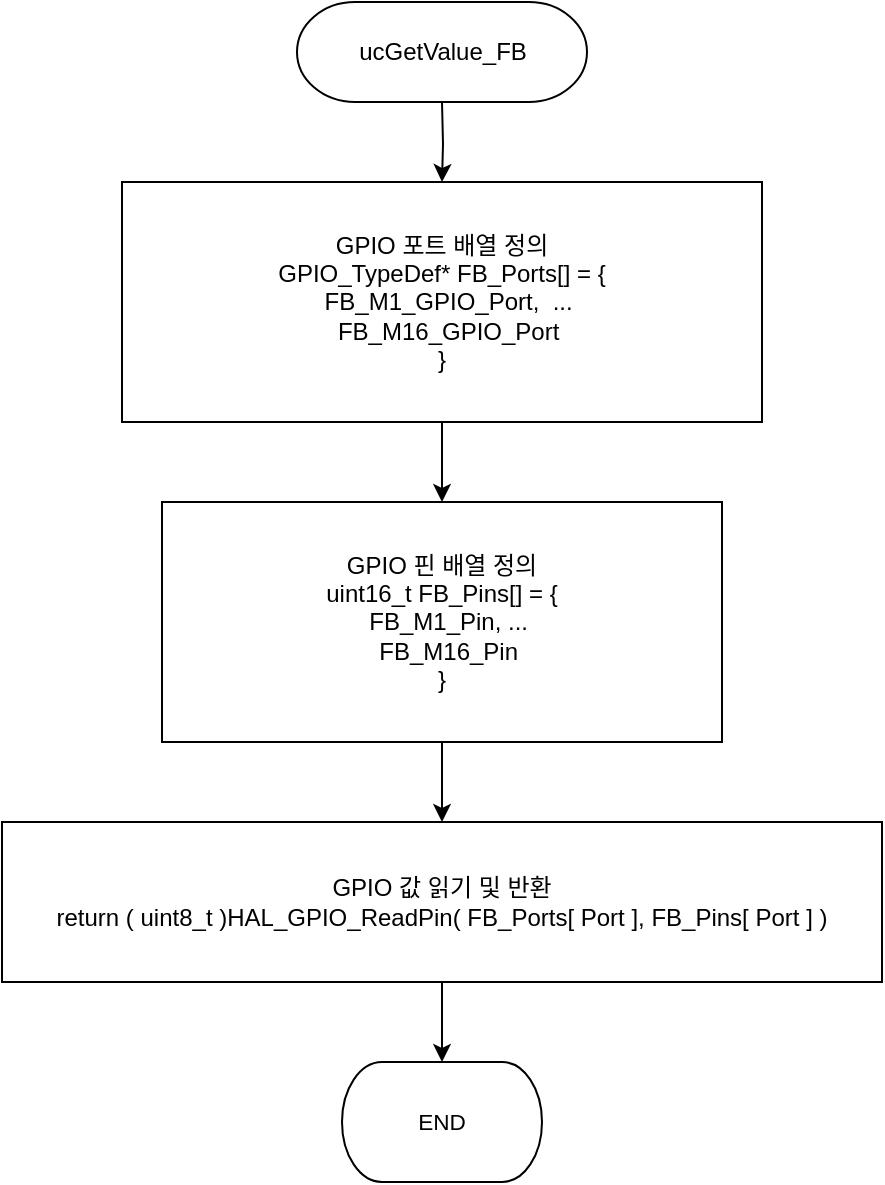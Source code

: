 <mxfile version="20.3.0" type="device" pages="10"><diagram id="DlubMTNr-xL-iQxzXMoN" name="ucGetValue_FB"><mxGraphModel dx="1209" dy="844" grid="1" gridSize="10" guides="1" tooltips="1" connect="1" arrows="1" fold="1" page="1" pageScale="1" pageWidth="827" pageHeight="1169" math="0" shadow="0"><root><mxCell id="0"/><mxCell id="1" parent="0"/><mxCell id="sNGleWggVVrAdYDXsn9_-1" value="GPIO 포트 배열 정의&lt;br&gt;GPIO_TypeDef* FB_Ports[] = {&lt;br&gt;&amp;nbsp; FB_M1_GPIO_Port,&amp;nbsp; ...&lt;br&gt;&amp;nbsp; FB_M16_GPIO_Port&lt;br&gt;}" style="rounded=0;whiteSpace=wrap;html=1;strokeWidth=1;" parent="1" vertex="1"><mxGeometry x="480" y="240" width="320" height="120" as="geometry"/></mxCell><mxCell id="sNGleWggVVrAdYDXsn9_-2" value="GPIO 핀 배열 정의&lt;br&gt;uint16_t FB_Pins[] = {&lt;br&gt;&amp;nbsp; FB_M1_Pin, ...&lt;br&gt;&amp;nbsp; FB_M16_Pin&lt;br&gt;}" style="rounded=0;whiteSpace=wrap;html=1;strokeWidth=1;" parent="1" vertex="1"><mxGeometry x="500" y="400" width="280" height="120" as="geometry"/></mxCell><mxCell id="sNGleWggVVrAdYDXsn9_-3" value="GPIO 값 읽기 및 반환&lt;br&gt;return&amp;nbsp;( uint8_t )HAL_GPIO_ReadPin( FB_Ports[ Port ], FB_Pins[ Port ] )" style="rounded=0;whiteSpace=wrap;html=1;strokeWidth=1;" parent="1" vertex="1"><mxGeometry x="420" y="560" width="440" height="80" as="geometry"/></mxCell><mxCell id="sNGleWggVVrAdYDXsn9_-4" style="edgeStyle=orthogonalEdgeStyle;rounded=0;orthogonalLoop=1;jettySize=auto;html=1;strokeWidth=1;" parent="1" target="sNGleWggVVrAdYDXsn9_-1" edge="1"><mxGeometry relative="1" as="geometry"><mxPoint x="640" y="200" as="sourcePoint"/></mxGeometry></mxCell><mxCell id="sNGleWggVVrAdYDXsn9_-5" style="edgeStyle=orthogonalEdgeStyle;rounded=0;orthogonalLoop=1;jettySize=auto;html=1;strokeWidth=1;" parent="1" source="sNGleWggVVrAdYDXsn9_-1" target="sNGleWggVVrAdYDXsn9_-2" edge="1"><mxGeometry relative="1" as="geometry"/></mxCell><mxCell id="sNGleWggVVrAdYDXsn9_-6" style="edgeStyle=orthogonalEdgeStyle;rounded=0;orthogonalLoop=1;jettySize=auto;html=1;strokeWidth=1;" parent="1" source="sNGleWggVVrAdYDXsn9_-2" target="sNGleWggVVrAdYDXsn9_-3" edge="1"><mxGeometry relative="1" as="geometry"/></mxCell><mxCell id="sNGleWggVVrAdYDXsn9_-7" style="edgeStyle=orthogonalEdgeStyle;rounded=0;orthogonalLoop=1;jettySize=auto;html=1;strokeWidth=1;" parent="1" source="sNGleWggVVrAdYDXsn9_-3" edge="1"><mxGeometry relative="1" as="geometry"><mxPoint x="640" y="680" as="targetPoint"/></mxGeometry></mxCell><UserObject label="&lt;div style=&quot;font-size: 1px&quot;&gt;&lt;font style=&quot;font-size:11.29px;font-family:Arial;color:#000000;direction:ltr;letter-spacing:0px;line-height:120%;opacity:1&quot;&gt;END&lt;br/&gt;&lt;/font&gt;&lt;/div&gt;" tags="순서도" id="sNGleWggVVrAdYDXsn9_-8"><mxCell style="verticalAlign=middle;align=center;overflow=width;vsdxID=77;fillColor=#FFFFFF;gradientColor=none;shape=stencil(tVLLDsIgEPwajiQIMfFe638Qu22JCM2Ctv69kK0Rm9qDibeZndkXC1NV6PUATIoQ0V9gNE3smToyKY3rAU1MiKmaqar1CB36m2uIDzo7M7r6e64wUZ4UOUWKB9GdIH4irzWu8B42vRrPScNFXZzN+5mvl3qJXE8mcPRRR+Pdh2Y1dsBTE95a3c0TkBRGgKEIb6wg1/r+ssCXd/vLCgm8z9caa+n6pb48dwrRV1H1Ew==);strokeColor=#000000;spacingTop=-1;spacingBottom=-1;spacingLeft=-1;spacingRight=-1;points=[[0.5,1,0],[0.5,0,0],[0,0.5,0],[1,0.5,0]];labelBackgroundColor=none;rounded=0;html=1;whiteSpace=wrap;strokeWidth=1;" parent="1" vertex="1"><mxGeometry x="590" y="680" width="100" height="60" as="geometry"/></mxCell></UserObject><UserObject label="&lt;div style=&quot;&quot;&gt;&lt;font style=&quot;direction: ltr; line-height: 120%; opacity: 1;&quot;&gt;ucGetValue_FB&lt;br&gt;&lt;/font&gt;&lt;/div&gt;" tags="순서도" id="sNGleWggVVrAdYDXsn9_-9"><mxCell style="verticalAlign=middle;align=center;overflow=width;vsdxID=2;fillColor=#FFFFFF;gradientColor=none;shape=stencil(tVLLDsIgEPwajiQIMfFe638Qu22JCM2Ctv69kK0Rm9qDibeZndkXC1NV6PUATIoQ0V9gNE3smToyKY3rAU1MiKmaqar1CB36m2uIDzo7M7r6e64wUZ4UOUWKB9GdIH4irzWu8B42vRrPScNFXZzN+5mvl3qJXE8mcPRRR+Pdh2Y1dsBTE95a3c0TkBRGgKEIb6wg1/r+ssCXd/vLCgm8z9caa+n6pb48dwrRV1H1Ew==);strokeColor=#000000;spacingTop=-1;spacingBottom=-1;spacingLeft=-1;spacingRight=-1;points=[[0.5,1,0],[0.5,0,0],[0,0.5,0],[1,0.5,0]];labelBackgroundColor=none;rounded=0;html=1;whiteSpace=wrap;strokeWidth=1;" parent="1" vertex="1"><mxGeometry x="567.5" y="150" width="145" height="50" as="geometry"/></mxCell></UserObject></root></mxGraphModel></diagram><diagram id="s3y55tkIiBcavbzfqILA" name="ucTest_FB"><mxGraphModel dx="1209" dy="844" grid="1" gridSize="10" guides="1" tooltips="1" connect="1" arrows="1" fold="1" page="1" pageScale="1" pageWidth="827" pageHeight="1169" math="0" shadow="0"><root><mxCell id="0"/><mxCell id="1" parent="0"/><mxCell id="5DOLreEpW2sTm0uhWDC3-2" value="FB 값 읽기&#10;uint8_t tmpINP22 = &#10;ucGetValue_FB(Port)" style="rounded=0;whiteSpace=wrap;html=1;strokeWidth=1;fontStyle=0" parent="1" vertex="1"><mxGeometry x="340" y="270" width="220" height="80" as="geometry"/></mxCell><mxCell id="5DOLreEpW2sTm0uhWDC3-3" value="값 반환&#10;return tmpINP22" style="rounded=0;whiteSpace=wrap;html=1;strokeWidth=1;fontStyle=0" parent="1" vertex="1"><mxGeometry x="380" y="410" width="140" height="60" as="geometry"/></mxCell><mxCell id="5DOLreEpW2sTm0uhWDC3-5" style="edgeStyle=orthogonalEdgeStyle;rounded=0;orthogonalLoop=1;jettySize=auto;html=1;strokeWidth=1;fontStyle=0" parent="1" target="5DOLreEpW2sTm0uhWDC3-2" edge="1"><mxGeometry relative="1" as="geometry"><mxPoint x="450" y="210" as="sourcePoint"/></mxGeometry></mxCell><mxCell id="5DOLreEpW2sTm0uhWDC3-6" style="edgeStyle=orthogonalEdgeStyle;rounded=0;orthogonalLoop=1;jettySize=auto;html=1;strokeWidth=1;fontStyle=0" parent="1" source="5DOLreEpW2sTm0uhWDC3-2" target="5DOLreEpW2sTm0uhWDC3-3" edge="1"><mxGeometry relative="1" as="geometry"/></mxCell><mxCell id="5DOLreEpW2sTm0uhWDC3-7" style="edgeStyle=orthogonalEdgeStyle;rounded=0;orthogonalLoop=1;jettySize=auto;html=1;strokeWidth=1;fontStyle=0" parent="1" source="5DOLreEpW2sTm0uhWDC3-3" edge="1"><mxGeometry relative="1" as="geometry"><mxPoint x="450" y="530" as="targetPoint"/></mxGeometry></mxCell><UserObject label="&lt;div style=&quot;&quot;&gt;&lt;font style=&quot;direction: ltr; line-height: 120%; opacity: 1;&quot;&gt;ucTest_FB&lt;br&gt;&lt;/font&gt;&lt;/div&gt;" tags="순서도" id="iqEimF9ROooHanhMCqrX-1"><mxCell style="verticalAlign=middle;align=center;overflow=width;vsdxID=2;fillColor=#FFFFFF;gradientColor=none;shape=stencil(tVLLDsIgEPwajiQIMfFe638Qu22JCM2Ctv69kK0Rm9qDibeZndkXC1NV6PUATIoQ0V9gNE3smToyKY3rAU1MiKmaqar1CB36m2uIDzo7M7r6e64wUZ4UOUWKB9GdIH4irzWu8B42vRrPScNFXZzN+5mvl3qJXE8mcPRRR+Pdh2Y1dsBTE95a3c0TkBRGgKEIb6wg1/r+ssCXd/vLCgm8z9caa+n6pb48dwrRV1H1Ew==);strokeColor=#000000;spacingTop=-1;spacingBottom=-1;spacingLeft=-1;spacingRight=-1;points=[[0.5,1,0],[0.5,0,0],[0,0.5,0],[1,0.5,0]];labelBackgroundColor=none;rounded=0;html=1;whiteSpace=wrap;strokeWidth=1;fontStyle=0" parent="1" vertex="1"><mxGeometry x="380" y="160" width="145" height="50" as="geometry"/></mxCell></UserObject><UserObject label="&lt;div style=&quot;font-size: 1px&quot;&gt;&lt;font style=&quot;font-size:11.29px;font-family:Arial;color:#000000;direction:ltr;letter-spacing:0px;line-height:120%;opacity:1&quot;&gt;END&lt;br&gt;&lt;/font&gt;&lt;/div&gt;" tags="순서도" id="H9WfcyN17RWMPQFQB3yk-1"><mxCell style="verticalAlign=middle;align=center;overflow=width;vsdxID=77;fillColor=#FFFFFF;gradientColor=none;shape=stencil(tVLLDsIgEPwajiQIMfFe638Qu22JCM2Ctv69kK0Rm9qDibeZndkXC1NV6PUATIoQ0V9gNE3smToyKY3rAU1MiKmaqar1CB36m2uIDzo7M7r6e64wUZ4UOUWKB9GdIH4irzWu8B42vRrPScNFXZzN+5mvl3qJXE8mcPRRR+Pdh2Y1dsBTE95a3c0TkBRGgKEIb6wg1/r+ssCXd/vLCgm8z9caa+n6pb48dwrRV1H1Ew==);strokeColor=#000000;spacingTop=-1;spacingBottom=-1;spacingLeft=-1;spacingRight=-1;points=[[0.5,1,0],[0.5,0,0],[0,0.5,0],[1,0.5,0]];labelBackgroundColor=none;rounded=0;html=1;whiteSpace=wrap;strokeWidth=1;fontStyle=0" parent="1" vertex="1"><mxGeometry x="400" y="530" width="100" height="60" as="geometry"/></mxCell></UserObject></root></mxGraphModel></diagram><diagram id="TDvpCWdkWFGdQyNgs-E0" name="InitOutFB"><mxGraphModel dx="1209" dy="844" grid="1" gridSize="10" guides="1" tooltips="1" connect="1" arrows="1" fold="1" page="1" pageScale="1" pageWidth="827" pageHeight="1169" math="0" shadow="0"><root><mxCell id="0"/><mxCell id="1" parent="0"/><mxCell id="eFlGetpxLHPmGxJOO9rG-2" value="루프 초기화&#10;i = 0" style="rounded=0;whiteSpace=wrap;html=1;strokeWidth=1;fontStyle=0" parent="1" vertex="1"><mxGeometry x="480" y="160" width="100" height="60" as="geometry"/></mxCell><mxCell id="eFlGetpxLHPmGxJOO9rG-3" value="i &amp;lt; NUM_PORTS?" style="strokeWidth=1;html=1;shape=mxgraph.flowchart.decision;whiteSpace=wrap;fontStyle=0" parent="1" vertex="1"><mxGeometry x="460" y="260" width="140" height="80" as="geometry"/></mxCell><mxCell id="eFlGetpxLHPmGxJOO9rG-4" value="출력 상태 초기화&#10;xoutFB[i].enOutput = 0" style="rounded=0;whiteSpace=wrap;html=1;strokeWidth=1;fontStyle=0" parent="1" vertex="1"><mxGeometry x="440" y="380" width="180" height="60" as="geometry"/></mxCell><mxCell id="eFlGetpxLHPmGxJOO9rG-5" value="피드백 입력 초기화&#10;xoutFB[i].fbInput = 0" style="rounded=0;whiteSpace=wrap;html=1;strokeWidth=1;fontStyle=0" parent="1" vertex="1"><mxGeometry x="440" y="480" width="180" height="60" as="geometry"/></mxCell><mxCell id="eFlGetpxLHPmGxJOO9rG-6" value="동일 카운트 초기화&#10;xoutFB[i].fbInput_SameCount = 0" style="rounded=0;whiteSpace=wrap;html=1;strokeWidth=1;fontStyle=0" parent="1" vertex="1"><mxGeometry x="420" y="580" width="220" height="60" as="geometry"/></mxCell><mxCell id="eFlGetpxLHPmGxJOO9rG-7" value="차이 카운트 초기화&#10;xoutFB[i].fbInput_DiffCount = 0" style="rounded=0;whiteSpace=wrap;html=1;strokeWidth=1;fontStyle=0" parent="1" vertex="1"><mxGeometry x="420" y="680" width="220" height="60" as="geometry"/></mxCell><mxCell id="eFlGetpxLHPmGxJOO9rG-8" value="이전 매치 상태 초기화&#10;previous_match_state[i] = 0xFF" style="rounded=0;whiteSpace=wrap;html=1;strokeWidth=1;fontStyle=0" parent="1" vertex="1"><mxGeometry x="420" y="780" width="220" height="60" as="geometry"/></mxCell><mxCell id="eFlGetpxLHPmGxJOO9rG-9" value="Fault 포트 초기화&#10;fault_port[i] = 0" style="rounded=0;whiteSpace=wrap;html=1;strokeWidth=1;fontStyle=0" parent="1" vertex="1"><mxGeometry x="440" y="880" width="180" height="60" as="geometry"/></mxCell><mxCell id="eFlGetpxLHPmGxJOO9rG-10" value="루프 카운터 증가&#10;i++" style="rounded=0;whiteSpace=wrap;html=1;strokeWidth=1;fontStyle=0" parent="1" vertex="1"><mxGeometry x="490" y="980" width="80" height="60" as="geometry"/></mxCell><mxCell id="eFlGetpxLHPmGxJOO9rG-12" style="edgeStyle=orthogonalEdgeStyle;rounded=0;orthogonalLoop=1;jettySize=auto;html=1;fontStyle=0;strokeWidth=1;" parent="1" target="eFlGetpxLHPmGxJOO9rG-2" edge="1"><mxGeometry relative="1" as="geometry"><mxPoint x="530" y="120" as="sourcePoint"/></mxGeometry></mxCell><mxCell id="eFlGetpxLHPmGxJOO9rG-13" style="edgeStyle=orthogonalEdgeStyle;rounded=0;orthogonalLoop=1;jettySize=auto;html=1;fontStyle=0;strokeWidth=1;" parent="1" source="eFlGetpxLHPmGxJOO9rG-2" target="eFlGetpxLHPmGxJOO9rG-3" edge="1"><mxGeometry relative="1" as="geometry"/></mxCell><mxCell id="eFlGetpxLHPmGxJOO9rG-14" style="edgeStyle=orthogonalEdgeStyle;rounded=0;orthogonalLoop=1;jettySize=auto;html=1;fontStyle=0;strokeWidth=1;" parent="1" source="eFlGetpxLHPmGxJOO9rG-3" target="eFlGetpxLHPmGxJOO9rG-4" edge="1"><mxGeometry relative="1" as="geometry"/></mxCell><mxCell id="eFlGetpxLHPmGxJOO9rG-15" style="edgeStyle=orthogonalEdgeStyle;rounded=0;orthogonalLoop=1;jettySize=auto;html=1;fontStyle=0;strokeWidth=1;" parent="1" source="eFlGetpxLHPmGxJOO9rG-4" target="eFlGetpxLHPmGxJOO9rG-5" edge="1"><mxGeometry relative="1" as="geometry"/></mxCell><mxCell id="eFlGetpxLHPmGxJOO9rG-16" style="edgeStyle=orthogonalEdgeStyle;rounded=0;orthogonalLoop=1;jettySize=auto;html=1;fontStyle=0;strokeWidth=1;" parent="1" source="eFlGetpxLHPmGxJOO9rG-5" target="eFlGetpxLHPmGxJOO9rG-6" edge="1"><mxGeometry relative="1" as="geometry"/></mxCell><mxCell id="eFlGetpxLHPmGxJOO9rG-17" style="edgeStyle=orthogonalEdgeStyle;rounded=0;orthogonalLoop=1;jettySize=auto;html=1;fontStyle=0;strokeWidth=1;" parent="1" source="eFlGetpxLHPmGxJOO9rG-6" target="eFlGetpxLHPmGxJOO9rG-7" edge="1"><mxGeometry relative="1" as="geometry"/></mxCell><mxCell id="eFlGetpxLHPmGxJOO9rG-18" style="edgeStyle=orthogonalEdgeStyle;rounded=0;orthogonalLoop=1;jettySize=auto;html=1;fontStyle=0;strokeWidth=1;" parent="1" source="eFlGetpxLHPmGxJOO9rG-7" target="eFlGetpxLHPmGxJOO9rG-8" edge="1"><mxGeometry relative="1" as="geometry"/></mxCell><mxCell id="eFlGetpxLHPmGxJOO9rG-19" style="edgeStyle=orthogonalEdgeStyle;rounded=0;orthogonalLoop=1;jettySize=auto;html=1;fontStyle=0;strokeWidth=1;" parent="1" source="eFlGetpxLHPmGxJOO9rG-8" target="eFlGetpxLHPmGxJOO9rG-9" edge="1"><mxGeometry relative="1" as="geometry"/></mxCell><mxCell id="eFlGetpxLHPmGxJOO9rG-20" style="edgeStyle=orthogonalEdgeStyle;rounded=0;orthogonalLoop=1;jettySize=auto;html=1;fontStyle=0;strokeWidth=1;" parent="1" source="eFlGetpxLHPmGxJOO9rG-9" target="eFlGetpxLHPmGxJOO9rG-10" edge="1"><mxGeometry relative="1" as="geometry"/></mxCell><mxCell id="eFlGetpxLHPmGxJOO9rG-21" style="edgeStyle=orthogonalEdgeStyle;rounded=0;orthogonalLoop=1;jettySize=auto;html=1;fontStyle=0;strokeWidth=1;" parent="1" source="eFlGetpxLHPmGxJOO9rG-10" target="eFlGetpxLHPmGxJOO9rG-3" edge="1"><mxGeometry relative="1" as="geometry"><Array as="points"><mxPoint x="530" y="1060"/><mxPoint x="700" y="1060"/><mxPoint x="700" y="300"/></Array></mxGeometry></mxCell><mxCell id="eFlGetpxLHPmGxJOO9rG-22" style="edgeStyle=orthogonalEdgeStyle;rounded=0;orthogonalLoop=1;jettySize=auto;html=1;entryX=0;entryY=0.5;entryDx=0;entryDy=0;entryPerimeter=0;fontStyle=0;strokeWidth=1;" parent="1" source="eFlGetpxLHPmGxJOO9rG-3" target="fk6DrgVU4OuiN-ySxeyV-1" edge="1"><mxGeometry relative="1" as="geometry"><Array as="points"><mxPoint x="380" y="300"/><mxPoint x="380" y="1110"/></Array><mxPoint x="450" y="1110" as="targetPoint"/></mxGeometry></mxCell><mxCell id="eFlGetpxLHPmGxJOO9rG-23" value="Yes" style="text;html=1;align=center;verticalAlign=middle;resizable=0;points=[];autosize=1;strokeColor=none;fillColor=none;fontStyle=0;strokeWidth=1;" parent="1" vertex="1"><mxGeometry x="530" y="340" width="40" height="30" as="geometry"/></mxCell><mxCell id="eFlGetpxLHPmGxJOO9rG-24" value="No" style="text;html=1;align=center;verticalAlign=middle;resizable=0;points=[];autosize=1;strokeColor=none;fillColor=none;fontStyle=0;strokeWidth=1;" parent="1" vertex="1"><mxGeometry x="430" y="300" width="40" height="30" as="geometry"/></mxCell><mxCell id="eFlGetpxLHPmGxJOO9rG-25" value="Loop back" style="text;html=1;align=center;verticalAlign=middle;resizable=0;points=[];autosize=1;strokeColor=none;fillColor=none;fontStyle=0;strokeWidth=1;" parent="1" vertex="1"><mxGeometry x="695" y="660" width="80" height="30" as="geometry"/></mxCell><UserObject label="&lt;div style=&quot;font-size: 1px&quot;&gt;&lt;font style=&quot;font-size:11.29px;font-family:Arial;color:#000000;direction:ltr;letter-spacing:0px;line-height:120%;opacity:1&quot;&gt;END&lt;br&gt;&lt;/font&gt;&lt;/div&gt;" tags="순서도" id="fk6DrgVU4OuiN-ySxeyV-1"><mxCell style="verticalAlign=middle;align=center;overflow=width;vsdxID=77;fillColor=#FFFFFF;gradientColor=none;shape=stencil(tVLLDsIgEPwajiQIMfFe638Qu22JCM2Ctv69kK0Rm9qDibeZndkXC1NV6PUATIoQ0V9gNE3smToyKY3rAU1MiKmaqar1CB36m2uIDzo7M7r6e64wUZ4UOUWKB9GdIH4irzWu8B42vRrPScNFXZzN+5mvl3qJXE8mcPRRR+Pdh2Y1dsBTE95a3c0TkBRGgKEIb6wg1/r+ssCXd/vLCgm8z9caa+n6pb48dwrRV1H1Ew==);strokeColor=#000000;spacingTop=-1;spacingBottom=-1;spacingLeft=-1;spacingRight=-1;points=[[0.5,1,0],[0.5,0,0],[0,0.5,0],[1,0.5,0]];labelBackgroundColor=none;rounded=0;html=1;whiteSpace=wrap;strokeWidth=1;fontStyle=0" parent="1" vertex="1"><mxGeometry x="480" y="1080" width="100" height="60" as="geometry"/></mxCell></UserObject><UserObject label="&lt;div style=&quot;&quot;&gt;&lt;font style=&quot;direction: ltr; line-height: 120%; opacity: 1;&quot;&gt;InitOutFB&lt;br&gt;&lt;/font&gt;&lt;/div&gt;" tags="순서도" id="XadB8fCcPBH49pK-Qg7D-1"><mxCell style="verticalAlign=middle;align=center;overflow=width;vsdxID=2;fillColor=#FFFFFF;gradientColor=none;shape=stencil(tVLLDsIgEPwajiQIMfFe638Qu22JCM2Ctv69kK0Rm9qDibeZndkXC1NV6PUATIoQ0V9gNE3smToyKY3rAU1MiKmaqar1CB36m2uIDzo7M7r6e64wUZ4UOUWKB9GdIH4irzWu8B42vRrPScNFXZzN+5mvl3qJXE8mcPRRR+Pdh2Y1dsBTE95a3c0TkBRGgKEIb6wg1/r+ssCXd/vLCgm8z9caa+n6pb48dwrRV1H1Ew==);strokeColor=#000000;spacingTop=-1;spacingBottom=-1;spacingLeft=-1;spacingRight=-1;points=[[0.5,1,0],[0.5,0,0],[0,0.5,0],[1,0.5,0]];labelBackgroundColor=none;rounded=0;html=1;whiteSpace=wrap;strokeWidth=1;fontStyle=0" parent="1" vertex="1"><mxGeometry x="457.5" y="70" width="145" height="50" as="geometry"/></mxCell></UserObject></root></mxGraphModel></diagram><diagram id="lBde-LcDJMZNXFLAZ-5y" name="SetenOutput"><mxGraphModel dx="1209" dy="844" grid="1" gridSize="10" guides="1" tooltips="1" connect="1" arrows="1" fold="1" page="1" pageScale="1" pageWidth="827" pageHeight="1169" math="0" shadow="0"><root><mxCell id="0"/><mxCell id="1" parent="0"/><mxCell id="mGZFmNeqJ-NBSo9BcAzJ-2" value="port &amp;gt;= NUM_PORTS?" style="strokeWidth=1;html=1;shape=mxgraph.flowchart.decision;whiteSpace=wrap;fontStyle=0" parent="1" vertex="1"><mxGeometry x="480" y="290" width="120" height="100" as="geometry"/></mxCell><mxCell id="mGZFmNeqJ-NBSo9BcAzJ-3" value="출력 활성화 설정&#10;xoutFB[port].enOutput = &#10;enOutput" style="rounded=0;whiteSpace=wrap;html=1;strokeWidth=1;fontStyle=0" parent="1" vertex="1"><mxGeometry x="440" y="450" width="200" height="80" as="geometry"/></mxCell><mxCell id="mGZFmNeqJ-NBSo9BcAzJ-6" style="edgeStyle=orthogonalEdgeStyle;rounded=0;orthogonalLoop=1;jettySize=auto;html=1;strokeWidth=1;fontStyle=0" parent="1" target="mGZFmNeqJ-NBSo9BcAzJ-2" edge="1"><mxGeometry relative="1" as="geometry"><mxPoint x="540" y="230" as="sourcePoint"/></mxGeometry></mxCell><mxCell id="mGZFmNeqJ-NBSo9BcAzJ-7" style="edgeStyle=orthogonalEdgeStyle;rounded=0;orthogonalLoop=1;jettySize=auto;html=1;strokeWidth=1;fontStyle=0" parent="1" source="mGZFmNeqJ-NBSo9BcAzJ-2" target="mGZFmNeqJ-NBSo9BcAzJ-3" edge="1"><mxGeometry relative="1" as="geometry"/></mxCell><mxCell id="mGZFmNeqJ-NBSo9BcAzJ-8" style="edgeStyle=orthogonalEdgeStyle;rounded=0;orthogonalLoop=1;jettySize=auto;html=1;entryX=1;entryY=0.5;entryDx=0;entryDy=0;entryPerimeter=0;strokeWidth=1;fontStyle=0" parent="1" source="mGZFmNeqJ-NBSo9BcAzJ-2" target="54TAZYkTtuAKtnXJDQjg-1" edge="1"><mxGeometry relative="1" as="geometry"><mxPoint x="730" y="900" as="targetPoint"/><Array as="points"><mxPoint x="730" y="340"/><mxPoint x="730" y="620"/></Array></mxGeometry></mxCell><mxCell id="mGZFmNeqJ-NBSo9BcAzJ-9" style="edgeStyle=orthogonalEdgeStyle;rounded=0;orthogonalLoop=1;jettySize=auto;html=1;strokeWidth=1;fontStyle=0" parent="1" source="mGZFmNeqJ-NBSo9BcAzJ-3" edge="1"><mxGeometry relative="1" as="geometry"><mxPoint x="540" y="590" as="targetPoint"/></mxGeometry></mxCell><mxCell id="mGZFmNeqJ-NBSo9BcAzJ-10" value="No" style="text;html=1;align=center;verticalAlign=middle;resizable=0;points=[];autosize=1;strokeColor=none;fillColor=none;fontStyle=0;strokeWidth=1;" parent="1" vertex="1"><mxGeometry x="535" y="390" width="40" height="30" as="geometry"/></mxCell><mxCell id="mGZFmNeqJ-NBSo9BcAzJ-11" value="Yes" style="text;html=1;align=center;verticalAlign=middle;resizable=0;points=[];autosize=1;strokeColor=none;fillColor=none;fontStyle=0;strokeWidth=1;" parent="1" vertex="1"><mxGeometry x="600" y="340" width="40" height="30" as="geometry"/></mxCell><UserObject label="&lt;div style=&quot;&quot;&gt;&lt;font style=&quot;direction: ltr; line-height: 120%; opacity: 1;&quot;&gt;SetenOutput&lt;br&gt;&lt;/font&gt;&lt;/div&gt;" tags="순서도" id="tNLW4nDk8uqkmU_wmjqh-1"><mxCell style="verticalAlign=middle;align=center;overflow=width;vsdxID=2;fillColor=#FFFFFF;gradientColor=none;shape=stencil(tVLLDsIgEPwajiQIMfFe638Qu22JCM2Ctv69kK0Rm9qDibeZndkXC1NV6PUATIoQ0V9gNE3smToyKY3rAU1MiKmaqar1CB36m2uIDzo7M7r6e64wUZ4UOUWKB9GdIH4irzWu8B42vRrPScNFXZzN+5mvl3qJXE8mcPRRR+Pdh2Y1dsBTE95a3c0TkBRGgKEIb6wg1/r+ssCXd/vLCgm8z9caa+n6pb48dwrRV1H1Ew==);strokeColor=#000000;spacingTop=-1;spacingBottom=-1;spacingLeft=-1;spacingRight=-1;points=[[0.5,1,0],[0.5,0,0],[0,0.5,0],[1,0.5,0]];labelBackgroundColor=none;rounded=0;html=1;whiteSpace=wrap;strokeWidth=1;fontStyle=0" parent="1" vertex="1"><mxGeometry x="467.5" y="180" width="145" height="50" as="geometry"/></mxCell></UserObject><UserObject label="&lt;div style=&quot;font-size: 1px&quot;&gt;&lt;font style=&quot;font-size:11.29px;font-family:Arial;color:#000000;direction:ltr;letter-spacing:0px;line-height:120%;opacity:1&quot;&gt;END&lt;br&gt;&lt;/font&gt;&lt;/div&gt;" tags="순서도" id="54TAZYkTtuAKtnXJDQjg-1"><mxCell style="verticalAlign=middle;align=center;overflow=width;vsdxID=77;fillColor=#FFFFFF;gradientColor=none;shape=stencil(tVLLDsIgEPwajiQIMfFe638Qu22JCM2Ctv69kK0Rm9qDibeZndkXC1NV6PUATIoQ0V9gNE3smToyKY3rAU1MiKmaqar1CB36m2uIDzo7M7r6e64wUZ4UOUWKB9GdIH4irzWu8B42vRrPScNFXZzN+5mvl3qJXE8mcPRRR+Pdh2Y1dsBTE95a3c0TkBRGgKEIb6wg1/r+ssCXd/vLCgm8z9caa+n6pb48dwrRV1H1Ew==);strokeColor=#000000;spacingTop=-1;spacingBottom=-1;spacingLeft=-1;spacingRight=-1;points=[[0.5,1,0],[0.5,0,0],[0,0.5,0],[1,0.5,0]];labelBackgroundColor=none;rounded=0;html=1;whiteSpace=wrap;strokeWidth=1;fontStyle=0" parent="1" vertex="1"><mxGeometry x="490" y="590" width="100" height="60" as="geometry"/></mxCell></UserObject><mxCell id="54TAZYkTtuAKtnXJDQjg-2" style="edgeStyle=orthogonalEdgeStyle;rounded=0;orthogonalLoop=1;jettySize=auto;html=1;exitX=0.5;exitY=1;exitDx=0;exitDy=0;exitPerimeter=0;strokeWidth=1;fontStyle=0" parent="1" edge="1"><mxGeometry relative="1" as="geometry"><mxPoint x="540" y="650" as="sourcePoint"/><mxPoint x="540" y="650" as="targetPoint"/></mxGeometry></mxCell></root></mxGraphModel></diagram><diagram id="D1wzhwzxmd5wdp88d0-9" name="UpdateChannelSignal"><mxGraphModel dx="1209" dy="844" grid="1" gridSize="10" guides="1" tooltips="1" connect="1" arrows="1" fold="1" page="1" pageScale="1" pageWidth="827" pageHeight="1169" math="0" shadow="0"><root><mxCell id="0"/><mxCell id="1" parent="0"/><mxCell id="14zBEKWVQ_B8YhfZFIrD-2" value="상수 정의 및 유효성 검사&#10;maxChannels_UpdateCh = NUM_PORTS" style="rounded=0;whiteSpace=wrap;html=1;strokeWidth=1;fontStyle=0" parent="1" vertex="1"><mxGeometry x="360" y="190" width="220" height="60" as="geometry"/></mxCell><mxCell id="14zBEKWVQ_B8YhfZFIrD-3" value="channel &amp;lt;&#10;maxChannels_UpdateCh?" style="strokeWidth=1;html=1;shape=mxgraph.flowchart.decision;whiteSpace=wrap;fontStyle=0" parent="1" vertex="1"><mxGeometry x="380" y="290" width="180" height="100" as="geometry"/></mxCell><mxCell id="14zBEKWVQ_B8YhfZFIrD-4" value="현재 값 업데이트&#10;ucOPort = enOutput&#10;ucIPort = fbInput" style="rounded=0;whiteSpace=wrap;html=1;strokeWidth=1;fontStyle=0" parent="1" vertex="1"><mxGeometry x="380" y="430" width="180" height="80" as="geometry"/></mxCell><mxCell id="14zBEKWVQ_B8YhfZFIrD-5" value="ucOPort ==&#10;ucIPort?" style="strokeWidth=1;html=1;shape=mxgraph.flowchart.decision;whiteSpace=wrap;fontStyle=0" parent="1" vertex="1"><mxGeometry x="420" y="550" width="100" height="80" as="geometry"/></mxCell><mxCell id="14zBEKWVQ_B8YhfZFIrD-6" value="매치 설정&#10;current_match = 1" style="rounded=0;whiteSpace=wrap;html=1;strokeWidth=1;fontStyle=0" parent="1" vertex="1"><mxGeometry x="240" y="560" width="120" height="60" as="geometry"/></mxCell><mxCell id="14zBEKWVQ_B8YhfZFIrD-7" value="매치 설정&#10;current_match = 0" style="rounded=0;whiteSpace=wrap;html=1;strokeWidth=1;fontStyle=0" parent="1" vertex="1"><mxGeometry x="600" y="560" width="120" height="60" as="geometry"/></mxCell><mxCell id="14zBEKWVQ_B8YhfZFIrD-8" value="previous_match_state&#10;[channel] == 0xFF?" style="strokeWidth=1;html=1;shape=mxgraph.flowchart.decision;whiteSpace=wrap;fontStyle=0" parent="1" vertex="1"><mxGeometry x="390" y="690" width="160" height="120" as="geometry"/></mxCell><mxCell id="14zBEKWVQ_B8YhfZFIrD-9" value="current_match&#10;== 1?" style="strokeWidth=1;html=1;shape=mxgraph.flowchart.decision;whiteSpace=wrap;fontStyle=0" parent="1" vertex="1"><mxGeometry x="140" y="710" width="120" height="80" as="geometry"/></mxCell><mxCell id="14zBEKWVQ_B8YhfZFIrD-10" value="첫 호출 - 일치&#10;SameCount = 1&#10;DiffCount = 0" style="rounded=0;whiteSpace=wrap;html=1;strokeWidth=1;fontStyle=0" parent="1" vertex="1"><mxGeometry x="80" y="870" width="120" height="80" as="geometry"/></mxCell><mxCell id="14zBEKWVQ_B8YhfZFIrD-11" value="첫 호출 - 불일치&#10;SameCount = 0&#10;DiffCount = 1" style="rounded=0;whiteSpace=wrap;html=1;strokeWidth=1;fontStyle=0" parent="1" vertex="1"><mxGeometry x="240" y="870" width="120" height="80" as="geometry"/></mxCell><mxCell id="14zBEKWVQ_B8YhfZFIrD-12" value="previous_match_state&#10;== current_match?" style="strokeWidth=1;html=1;shape=mxgraph.flowchart.decision;whiteSpace=wrap;fontStyle=0" parent="1" vertex="1"><mxGeometry x="860" y="780" width="160" height="120" as="geometry"/></mxCell><mxCell id="14zBEKWVQ_B8YhfZFIrD-13" value="current_match&#10;== 1?" style="strokeWidth=1;html=1;shape=mxgraph.flowchart.decision;whiteSpace=wrap;fontStyle=0" parent="1" vertex="1"><mxGeometry x="700" y="870" width="120" height="80" as="geometry"/></mxCell><mxCell id="14zBEKWVQ_B8YhfZFIrD-14" value="연속 일치&#10;SameCount++&#10;(최대 10)&#10;DiffCount = 0" style="rounded=0;whiteSpace=wrap;html=1;strokeWidth=1;fontStyle=0" parent="1" vertex="1"><mxGeometry x="600" y="1010" width="120" height="80" as="geometry"/></mxCell><mxCell id="14zBEKWVQ_B8YhfZFIrD-15" value="연속 불일치&#10;DiffCount++&#10;(최대 10)&#10;SameCount = 0" style="rounded=0;whiteSpace=wrap;html=1;strokeWidth=1;fontStyle=0" parent="1" vertex="1"><mxGeometry x="780" y="1010" width="120" height="80" as="geometry"/></mxCell><mxCell id="14zBEKWVQ_B8YhfZFIrD-16" value="current_match&#10;== 1?" style="strokeWidth=1;html=1;shape=mxgraph.flowchart.decision;whiteSpace=wrap;fontStyle=0" parent="1" vertex="1"><mxGeometry x="1040" y="1270" width="120" height="80" as="geometry"/></mxCell><mxCell id="14zBEKWVQ_B8YhfZFIrD-17" value="변경 - 일치&#10;SameCount = 1&#10;DiffCount = 0" style="rounded=0;whiteSpace=wrap;html=1;strokeWidth=1;fontStyle=0" parent="1" vertex="1"><mxGeometry x="850" y="1270" width="120" height="80" as="geometry"/></mxCell><mxCell id="14zBEKWVQ_B8YhfZFIrD-18" value="변경 - 불일치&#10;DiffCount = 1&#10;SameCount = 0" style="rounded=0;whiteSpace=wrap;html=1;strokeWidth=1;fontStyle=0" parent="1" vertex="1"><mxGeometry x="1040" y="1420" width="120" height="80" as="geometry"/></mxCell><mxCell id="14zBEKWVQ_B8YhfZFIrD-19" value="이전 상태 업데이트&#10;previous_match_state[channel]&#10;= current_match" style="rounded=0;whiteSpace=wrap;html=1;strokeWidth=1;fontStyle=0" parent="1" vertex="1"><mxGeometry x="170" y="1420" width="180" height="80" as="geometry"/></mxCell><mxCell id="14zBEKWVQ_B8YhfZFIrD-22" style="edgeStyle=orthogonalEdgeStyle;rounded=0;orthogonalLoop=1;jettySize=auto;html=1;fontStyle=0;strokeWidth=1;" parent="1" target="14zBEKWVQ_B8YhfZFIrD-2" edge="1"><mxGeometry relative="1" as="geometry"><mxPoint x="470" y="150" as="sourcePoint"/></mxGeometry></mxCell><mxCell id="14zBEKWVQ_B8YhfZFIrD-23" style="edgeStyle=orthogonalEdgeStyle;rounded=0;orthogonalLoop=1;jettySize=auto;html=1;fontStyle=0;strokeWidth=1;" parent="1" source="14zBEKWVQ_B8YhfZFIrD-2" target="14zBEKWVQ_B8YhfZFIrD-3" edge="1"><mxGeometry relative="1" as="geometry"/></mxCell><mxCell id="14zBEKWVQ_B8YhfZFIrD-24" style="edgeStyle=orthogonalEdgeStyle;rounded=0;orthogonalLoop=1;jettySize=auto;html=1;fontStyle=0;strokeWidth=1;" parent="1" source="14zBEKWVQ_B8YhfZFIrD-3" target="14zBEKWVQ_B8YhfZFIrD-4" edge="1"><mxGeometry relative="1" as="geometry"/></mxCell><mxCell id="14zBEKWVQ_B8YhfZFIrD-26" style="edgeStyle=orthogonalEdgeStyle;rounded=0;orthogonalLoop=1;jettySize=auto;html=1;fontStyle=0;strokeWidth=1;" parent="1" source="14zBEKWVQ_B8YhfZFIrD-4" target="14zBEKWVQ_B8YhfZFIrD-5" edge="1"><mxGeometry relative="1" as="geometry"/></mxCell><mxCell id="14zBEKWVQ_B8YhfZFIrD-27" style="edgeStyle=orthogonalEdgeStyle;rounded=0;orthogonalLoop=1;jettySize=auto;html=1;fontStyle=0;strokeWidth=1;" parent="1" source="14zBEKWVQ_B8YhfZFIrD-5" target="14zBEKWVQ_B8YhfZFIrD-6" edge="1"><mxGeometry relative="1" as="geometry"/></mxCell><mxCell id="14zBEKWVQ_B8YhfZFIrD-28" style="edgeStyle=orthogonalEdgeStyle;rounded=0;orthogonalLoop=1;jettySize=auto;html=1;fontStyle=0;strokeWidth=1;" parent="1" source="14zBEKWVQ_B8YhfZFIrD-5" target="14zBEKWVQ_B8YhfZFIrD-7" edge="1"><mxGeometry relative="1" as="geometry"/></mxCell><mxCell id="14zBEKWVQ_B8YhfZFIrD-29" style="edgeStyle=orthogonalEdgeStyle;rounded=0;orthogonalLoop=1;jettySize=auto;html=1;fontStyle=0;strokeWidth=1;" parent="1" source="14zBEKWVQ_B8YhfZFIrD-6" target="14zBEKWVQ_B8YhfZFIrD-8" edge="1"><mxGeometry relative="1" as="geometry"><Array as="points"><mxPoint x="300" y="650"/><mxPoint x="470" y="650"/></Array></mxGeometry></mxCell><mxCell id="14zBEKWVQ_B8YhfZFIrD-30" style="edgeStyle=orthogonalEdgeStyle;rounded=0;orthogonalLoop=1;jettySize=auto;html=1;fontStyle=0;strokeWidth=1;" parent="1" source="14zBEKWVQ_B8YhfZFIrD-7" target="14zBEKWVQ_B8YhfZFIrD-8" edge="1"><mxGeometry relative="1" as="geometry"><Array as="points"><mxPoint x="640" y="650"/><mxPoint x="470" y="650"/></Array></mxGeometry></mxCell><mxCell id="14zBEKWVQ_B8YhfZFIrD-31" style="edgeStyle=orthogonalEdgeStyle;rounded=0;orthogonalLoop=1;jettySize=auto;html=1;fontStyle=0;strokeWidth=1;" parent="1" source="14zBEKWVQ_B8YhfZFIrD-8" target="14zBEKWVQ_B8YhfZFIrD-9" edge="1"><mxGeometry relative="1" as="geometry"/></mxCell><mxCell id="14zBEKWVQ_B8YhfZFIrD-32" style="edgeStyle=orthogonalEdgeStyle;rounded=0;orthogonalLoop=1;jettySize=auto;html=1;fontStyle=0;strokeWidth=1;" parent="1" source="14zBEKWVQ_B8YhfZFIrD-9" target="14zBEKWVQ_B8YhfZFIrD-10" edge="1"><mxGeometry relative="1" as="geometry"/></mxCell><mxCell id="14zBEKWVQ_B8YhfZFIrD-33" style="edgeStyle=orthogonalEdgeStyle;rounded=0;orthogonalLoop=1;jettySize=auto;html=1;fontStyle=0;strokeWidth=1;" parent="1" source="14zBEKWVQ_B8YhfZFIrD-9" target="14zBEKWVQ_B8YhfZFIrD-11" edge="1"><mxGeometry relative="1" as="geometry"/></mxCell><mxCell id="14zBEKWVQ_B8YhfZFIrD-34" style="edgeStyle=orthogonalEdgeStyle;rounded=0;orthogonalLoop=1;jettySize=auto;html=1;fontStyle=0;strokeWidth=1;" parent="1" source="14zBEKWVQ_B8YhfZFIrD-8" target="14zBEKWVQ_B8YhfZFIrD-12" edge="1"><mxGeometry relative="1" as="geometry"/></mxCell><mxCell id="14zBEKWVQ_B8YhfZFIrD-35" style="edgeStyle=orthogonalEdgeStyle;rounded=0;orthogonalLoop=1;jettySize=auto;html=1;fontStyle=0;strokeWidth=1;" parent="1" source="14zBEKWVQ_B8YhfZFIrD-12" target="14zBEKWVQ_B8YhfZFIrD-13" edge="1"><mxGeometry relative="1" as="geometry"><Array as="points"><mxPoint x="940" y="910"/></Array></mxGeometry></mxCell><mxCell id="14zBEKWVQ_B8YhfZFIrD-36" style="edgeStyle=orthogonalEdgeStyle;rounded=0;orthogonalLoop=1;jettySize=auto;html=1;fontStyle=0;strokeWidth=1;" parent="1" source="14zBEKWVQ_B8YhfZFIrD-13" target="14zBEKWVQ_B8YhfZFIrD-14" edge="1"><mxGeometry relative="1" as="geometry"/></mxCell><mxCell id="14zBEKWVQ_B8YhfZFIrD-37" style="edgeStyle=orthogonalEdgeStyle;rounded=0;orthogonalLoop=1;jettySize=auto;html=1;fontStyle=0;strokeWidth=1;" parent="1" source="14zBEKWVQ_B8YhfZFIrD-13" target="14zBEKWVQ_B8YhfZFIrD-15" edge="1"><mxGeometry relative="1" as="geometry"/></mxCell><mxCell id="14zBEKWVQ_B8YhfZFIrD-38" style="edgeStyle=orthogonalEdgeStyle;rounded=0;orthogonalLoop=1;jettySize=auto;html=1;fontStyle=0;strokeWidth=1;" parent="1" source="14zBEKWVQ_B8YhfZFIrD-12" target="14zBEKWVQ_B8YhfZFIrD-16" edge="1"><mxGeometry relative="1" as="geometry"/></mxCell><mxCell id="14zBEKWVQ_B8YhfZFIrD-39" style="edgeStyle=orthogonalEdgeStyle;rounded=0;orthogonalLoop=1;jettySize=auto;html=1;fontStyle=0;strokeWidth=1;" parent="1" source="14zBEKWVQ_B8YhfZFIrD-16" target="14zBEKWVQ_B8YhfZFIrD-17" edge="1"><mxGeometry relative="1" as="geometry"/></mxCell><mxCell id="14zBEKWVQ_B8YhfZFIrD-40" style="edgeStyle=orthogonalEdgeStyle;rounded=0;orthogonalLoop=1;jettySize=auto;html=1;fontStyle=0;strokeWidth=1;" parent="1" source="14zBEKWVQ_B8YhfZFIrD-16" target="14zBEKWVQ_B8YhfZFIrD-18" edge="1"><mxGeometry relative="1" as="geometry"/></mxCell><mxCell id="14zBEKWVQ_B8YhfZFIrD-41" style="edgeStyle=orthogonalEdgeStyle;rounded=0;orthogonalLoop=1;jettySize=auto;html=1;fontStyle=0;strokeWidth=1;" parent="1" source="14zBEKWVQ_B8YhfZFIrD-10" target="14zBEKWVQ_B8YhfZFIrD-19" edge="1"><mxGeometry relative="1" as="geometry"><Array as="points"><mxPoint x="140" y="1250"/><mxPoint x="470" y="1250"/></Array></mxGeometry></mxCell><mxCell id="14zBEKWVQ_B8YhfZFIrD-42" style="edgeStyle=orthogonalEdgeStyle;rounded=0;orthogonalLoop=1;jettySize=auto;html=1;fontStyle=0;strokeWidth=1;" parent="1" source="14zBEKWVQ_B8YhfZFIrD-11" target="14zBEKWVQ_B8YhfZFIrD-19" edge="1"><mxGeometry relative="1" as="geometry"><Array as="points"><mxPoint x="300" y="1250"/><mxPoint x="470" y="1250"/></Array></mxGeometry></mxCell><mxCell id="14zBEKWVQ_B8YhfZFIrD-43" style="edgeStyle=orthogonalEdgeStyle;rounded=0;orthogonalLoop=1;jettySize=auto;html=1;fontStyle=0;strokeWidth=1;" parent="1" source="14zBEKWVQ_B8YhfZFIrD-14" target="14zBEKWVQ_B8YhfZFIrD-19" edge="1"><mxGeometry relative="1" as="geometry"><Array as="points"><mxPoint x="660" y="1250"/><mxPoint x="470" y="1250"/></Array></mxGeometry></mxCell><mxCell id="14zBEKWVQ_B8YhfZFIrD-44" style="edgeStyle=orthogonalEdgeStyle;rounded=0;orthogonalLoop=1;jettySize=auto;html=1;fontStyle=0;strokeWidth=1;" parent="1" source="14zBEKWVQ_B8YhfZFIrD-15" target="14zBEKWVQ_B8YhfZFIrD-19" edge="1"><mxGeometry relative="1" as="geometry"><Array as="points"><mxPoint x="840" y="1250"/><mxPoint x="470" y="1250"/></Array></mxGeometry></mxCell><mxCell id="14zBEKWVQ_B8YhfZFIrD-45" style="edgeStyle=orthogonalEdgeStyle;rounded=0;orthogonalLoop=1;jettySize=auto;html=1;fontStyle=0;strokeWidth=1;" parent="1" source="14zBEKWVQ_B8YhfZFIrD-17" target="14zBEKWVQ_B8YhfZFIrD-19" edge="1"><mxGeometry relative="1" as="geometry"/></mxCell><mxCell id="14zBEKWVQ_B8YhfZFIrD-46" style="edgeStyle=orthogonalEdgeStyle;rounded=0;orthogonalLoop=1;jettySize=auto;html=1;fontStyle=0;strokeWidth=1;" parent="1" source="14zBEKWVQ_B8YhfZFIrD-18" target="14zBEKWVQ_B8YhfZFIrD-19" edge="1"><mxGeometry relative="1" as="geometry"/></mxCell><mxCell id="14zBEKWVQ_B8YhfZFIrD-47" style="edgeStyle=orthogonalEdgeStyle;rounded=0;orthogonalLoop=1;jettySize=auto;html=1;fontStyle=0;strokeWidth=1;entryX=0.5;entryY=0;entryDx=0;entryDy=0;entryPerimeter=0;" parent="1" source="14zBEKWVQ_B8YhfZFIrD-19" target="C5m2vJ4jf7AtGDHeCxyd-1" edge="1"><mxGeometry relative="1" as="geometry"><mxPoint x="270" y="1820" as="targetPoint"/></mxGeometry></mxCell><mxCell id="14zBEKWVQ_B8YhfZFIrD-48" value="Yes" style="text;html=1;align=center;verticalAlign=middle;resizable=0;points=[];autosize=1;strokeColor=none;fillColor=none;fontStyle=0;strokeWidth=1;" parent="1" vertex="1"><mxGeometry x="480" y="410" width="40" height="30" as="geometry"/></mxCell><mxCell id="14zBEKWVQ_B8YhfZFIrD-49" value="No" style="text;html=1;align=center;verticalAlign=middle;resizable=0;points=[];autosize=1;strokeColor=none;fillColor=none;fontStyle=0;strokeWidth=1;" parent="1" vertex="1"><mxGeometry x="340" y="340" width="40" height="30" as="geometry"/></mxCell><mxCell id="14zBEKWVQ_B8YhfZFIrD-50" value="Yes" style="text;html=1;align=center;verticalAlign=middle;resizable=0;points=[];autosize=1;strokeColor=none;fillColor=none;fontStyle=0;strokeWidth=1;" parent="1" vertex="1"><mxGeometry x="380" y="590" width="40" height="30" as="geometry"/></mxCell><mxCell id="14zBEKWVQ_B8YhfZFIrD-51" value="No" style="text;html=1;align=center;verticalAlign=middle;resizable=0;points=[];autosize=1;strokeColor=none;fillColor=none;fontStyle=0;strokeWidth=1;" parent="1" vertex="1"><mxGeometry x="535" y="590" width="40" height="30" as="geometry"/></mxCell><mxCell id="14zBEKWVQ_B8YhfZFIrD-52" value="Yes" style="text;html=1;align=center;verticalAlign=middle;resizable=0;points=[];autosize=1;strokeColor=none;fillColor=none;fontStyle=0;strokeWidth=1;" parent="1" vertex="1"><mxGeometry x="340" y="750" width="40" height="30" as="geometry"/></mxCell><mxCell id="14zBEKWVQ_B8YhfZFIrD-53" value="No" style="text;html=1;align=center;verticalAlign=middle;resizable=0;points=[];autosize=1;strokeColor=none;fillColor=none;fontStyle=0;strokeWidth=1;" parent="1" vertex="1"><mxGeometry x="545" y="750" width="40" height="30" as="geometry"/></mxCell><mxCell id="14zBEKWVQ_B8YhfZFIrD-54" value="Yes" style="text;html=1;align=center;verticalAlign=middle;resizable=0;points=[];autosize=1;strokeColor=none;fillColor=none;fontStyle=0;strokeWidth=1;" parent="1" vertex="1"><mxGeometry x="180" y="850" width="40" height="30" as="geometry"/></mxCell><mxCell id="14zBEKWVQ_B8YhfZFIrD-55" value="No" style="text;html=1;align=center;verticalAlign=middle;resizable=0;points=[];autosize=1;strokeColor=none;fillColor=none;fontStyle=0;strokeWidth=1;" parent="1" vertex="1"><mxGeometry x="215" y="810" width="40" height="30" as="geometry"/></mxCell><mxCell id="14zBEKWVQ_B8YhfZFIrD-56" value="Yes" style="text;html=1;align=center;verticalAlign=middle;resizable=0;points=[];autosize=1;strokeColor=none;fillColor=none;fontStyle=0;strokeWidth=1;" parent="1" vertex="1"><mxGeometry x="880" y="880" width="40" height="30" as="geometry"/></mxCell><mxCell id="14zBEKWVQ_B8YhfZFIrD-57" value="No" style="text;html=1;align=center;verticalAlign=middle;resizable=0;points=[];autosize=1;strokeColor=none;fillColor=none;fontStyle=0;strokeWidth=1;" parent="1" vertex="1"><mxGeometry x="1020" y="840" width="40" height="30" as="geometry"/></mxCell><UserObject label="&lt;div style=&quot;&quot;&gt;&lt;font style=&quot;direction: ltr; line-height: 120%; opacity: 1;&quot;&gt;UpdateChannelSignal&lt;br&gt;&lt;/font&gt;&lt;/div&gt;" tags="순서도" id="6URZC2vjQDItdE5m8_j5-1"><mxCell style="verticalAlign=middle;align=center;overflow=width;vsdxID=2;fillColor=#FFFFFF;gradientColor=none;shape=stencil(tVLLDsIgEPwajiQIMfFe638Qu22JCM2Ctv69kK0Rm9qDibeZndkXC1NV6PUATIoQ0V9gNE3smToyKY3rAU1MiKmaqar1CB36m2uIDzo7M7r6e64wUZ4UOUWKB9GdIH4irzWu8B42vRrPScNFXZzN+5mvl3qJXE8mcPRRR+Pdh2Y1dsBTE95a3c0TkBRGgKEIb6wg1/r+ssCXd/vLCgm8z9caa+n6pb48dwrRV1H1Ew==);strokeColor=#000000;spacingTop=-1;spacingBottom=-1;spacingLeft=-1;spacingRight=-1;points=[[0.5,1,0],[0.5,0,0],[0,0.5,0],[1,0.5,0]];labelBackgroundColor=none;rounded=0;html=1;whiteSpace=wrap;strokeWidth=1;fontStyle=0" parent="1" vertex="1"><mxGeometry x="397.5" y="100" width="145" height="50" as="geometry"/></mxCell></UserObject><UserObject label="&lt;div style=&quot;font-size: 1px&quot;&gt;&lt;font style=&quot;font-size:11.29px;font-family:Arial;color:#000000;direction:ltr;letter-spacing:0px;line-height:120%;opacity:1&quot;&gt;END&lt;br&gt;&lt;/font&gt;&lt;/div&gt;" tags="순서도" id="C5m2vJ4jf7AtGDHeCxyd-1"><mxCell style="verticalAlign=middle;align=center;overflow=width;vsdxID=77;fillColor=#FFFFFF;gradientColor=none;shape=stencil(tVLLDsIgEPwajiQIMfFe638Qu22JCM2Ctv69kK0Rm9qDibeZndkXC1NV6PUATIoQ0V9gNE3smToyKY3rAU1MiKmaqar1CB36m2uIDzo7M7r6e64wUZ4UOUWKB9GdIH4irzWu8B42vRrPScNFXZzN+5mvl3qJXE8mcPRRR+Pdh2Y1dsBTE95a3c0TkBRGgKEIb6wg1/r+ssCXd/vLCgm8z9caa+n6pb48dwrRV1H1Ew==);strokeColor=#000000;spacingTop=-1;spacingBottom=-1;spacingLeft=-1;spacingRight=-1;points=[[0.5,1,0],[0.5,0,0],[0,0.5,0],[1,0.5,0]];labelBackgroundColor=none;rounded=0;html=1;whiteSpace=wrap;strokeWidth=1;fontStyle=0" parent="1" vertex="1"><mxGeometry x="210" y="1580" width="100" height="60" as="geometry"/></mxCell></UserObject><mxCell id="C5m2vJ4jf7AtGDHeCxyd-2" value="" style="endArrow=classic;html=1;rounded=0;strokeWidth=1;exitX=0;exitY=0.5;exitDx=0;exitDy=0;exitPerimeter=0;entryX=0;entryY=0.5;entryDx=0;entryDy=0;entryPerimeter=0;" parent="1" source="14zBEKWVQ_B8YhfZFIrD-3" target="C5m2vJ4jf7AtGDHeCxyd-1" edge="1"><mxGeometry width="50" height="50" relative="1" as="geometry"><mxPoint x="30" y="380" as="sourcePoint"/><mxPoint x="40" y="1941.333" as="targetPoint"/><Array as="points"><mxPoint x="40" y="340"/><mxPoint x="40" y="980"/><mxPoint x="40" y="1550"/></Array></mxGeometry></mxCell></root></mxGraphModel></diagram><diagram id="I-1x1724ACixDAruOHh7" name="checkPortAndFeedbackStatus"><mxGraphModel dx="1209" dy="844" grid="1" gridSize="10" guides="1" tooltips="1" connect="1" arrows="1" fold="1" page="1" pageScale="1" pageWidth="827" pageHeight="1169" math="0" shadow="0"><root><mxCell id="0"/><mxCell id="1" parent="0"/><mxCell id="yBNat-Nif8-ktrx05XsL-2" value="(xTaskGetTickCount() -&#10;uiPortchkfb_Tmr)&#10;&amp;gt;=&#10;CHECK_PORTS_PERIOD_MS?" style="strokeWidth=1;html=1;shape=mxgraph.flowchart.decision;whiteSpace=wrap;fontStyle=0" parent="1" vertex="1"><mxGeometry x="570" y="240" width="280" height="120" as="geometry"/></mxCell><mxCell id="yBNat-Nif8-ktrx05XsL-3" value="모든 포트에 대해:&#10;• fbInput = ucGetValue_FB(i)&#10;• UpdateChannelSignal() 호출" style="rounded=0;whiteSpace=wrap;html=1;strokeWidth=1;fontStyle=0" parent="1" vertex="1"><mxGeometry x="590" y="400" width="240" height="80" as="geometry"/></mxCell><mxCell id="yBNat-Nif8-ktrx05XsL-4" value="ucGet_Channel()&#10;== 0?" style="strokeWidth=1;html=1;shape=mxgraph.flowchart.decision;whiteSpace=wrap;fontStyle=0" parent="1" vertex="1"><mxGeometry x="650" y="520" width="120" height="100" as="geometry"/></mxCell><mxCell id="yBNat-Nif8-ktrx05XsL-5" value="A 채널 처리&#10;모든 포트에 대해:" style="rounded=0;whiteSpace=wrap;html=1;strokeWidth=1;fillColor=none;strokeColor=#000000;fontStyle=0" parent="1" vertex="1"><mxGeometry x="390" y="660" width="160" height="60" as="geometry"/></mxCell><mxCell id="yBNat-Nif8-ktrx05XsL-6" value="enOutput==1 &amp;amp;&amp;amp;&#10;fbInput==1 &amp;amp;&amp;amp;&#10;SameCount &amp;gt;=&#10;FB_DIFF_COUNT_MAX?" style="strokeWidth=1;html=1;shape=mxgraph.flowchart.decision;whiteSpace=wrap;fontStyle=0" parent="1" vertex="1"><mxGeometry x="220" y="760" width="230" height="120" as="geometry"/></mxCell><mxCell id="yBNat-Nif8-ktrx05XsL-7" value="A채널 정상&#10;• LED ON&#10;• fault_port[i] = 0&#10;• 디버그 출력" style="rounded=0;whiteSpace=wrap;html=1;strokeWidth=1;fillColor=none;strokeColor=#000000;fontStyle=0" parent="1" vertex="1"><mxGeometry x="265" y="920" width="140" height="80" as="geometry"/></mxCell><mxCell id="yBNat-Nif8-ktrx05XsL-8" value="enOutput==1 &amp;amp;&amp;amp;&#10;fbInput==0 &amp;amp;&amp;amp;&#10;DiffCount &amp;gt;=&#10;FB_DIFF_COUNT_MAX?" style="strokeWidth=1;html=1;shape=mxgraph.flowchart.decision;whiteSpace=wrap;fontStyle=0" parent="1" vertex="1"><mxGeometry x="460" y="760" width="230" height="120" as="geometry"/></mxCell><mxCell id="yBNat-Nif8-ktrx05XsL-9" value="A채널 에러&#10;• LED OFF&#10;• fault_port[i] = 1&#10;• 디버그 출력" style="rounded=0;whiteSpace=wrap;html=1;strokeWidth=1;fillColor=none;strokeColor=#000000;fontStyle=0" parent="1" vertex="1"><mxGeometry x="505" y="930" width="140" height="80" as="geometry"/></mxCell><mxCell id="yBNat-Nif8-ktrx05XsL-10" value="B 채널 처리&#10;모든 포트에 대해:" style="rounded=0;whiteSpace=wrap;html=1;strokeWidth=1;fillColor=none;strokeColor=#000000;fontStyle=0" parent="1" vertex="1"><mxGeometry x="870" y="660" width="160" height="60" as="geometry"/></mxCell><mxCell id="yBNat-Nif8-ktrx05XsL-11" value="enOutput==1 &amp;amp;&amp;amp;&#10;fbInput==0 &amp;amp;&amp;amp;&#10;DiffCount &amp;gt;=&#10;FB_DIFF_COUNT_MAX?" style="strokeWidth=1;html=1;shape=mxgraph.flowchart.decision;whiteSpace=wrap;fontStyle=0" parent="1" vertex="1"><mxGeometry x="750" y="760" width="240" height="120" as="geometry"/></mxCell><mxCell id="yBNat-Nif8-ktrx05XsL-12" value="B채널 정상&#10;• LED ON&#10;• fault_port[i] = 0&#10;• 디버그 출력" style="rounded=0;whiteSpace=wrap;html=1;strokeWidth=1;fillColor=none;strokeColor=#000000;fontStyle=0" parent="1" vertex="1"><mxGeometry x="800" y="930" width="140" height="80" as="geometry"/></mxCell><mxCell id="yBNat-Nif8-ktrx05XsL-13" value="enOutput==1 &amp;amp;&amp;amp;&#10;fbInput==1 &amp;amp;&amp;amp;&#10;SameCount &amp;gt;=&#10;FB_DIFF_COUNT_MAX?" style="strokeWidth=1;html=1;shape=mxgraph.flowchart.decision;whiteSpace=wrap;fontStyle=0" parent="1" vertex="1"><mxGeometry x="1000" y="760" width="230" height="120" as="geometry"/></mxCell><mxCell id="yBNat-Nif8-ktrx05XsL-14" value="B채널 에러&#10;• LED OFF&#10;• fault_port[i] = 1&#10;• 디버그 출력" style="rounded=0;whiteSpace=wrap;html=1;strokeWidth=1;fillColor=none;strokeColor=#000000;fontStyle=0" parent="1" vertex="1"><mxGeometry x="1045" y="930" width="140" height="80" as="geometry"/></mxCell><mxCell id="yBNat-Nif8-ktrx05XsL-15" value="타이머 업데이트&#10;uiPortchkfb_Tmr = &#10;xTaskGetTickCount()" style="rounded=0;whiteSpace=wrap;html=1;strokeWidth=1;fontStyle=0" parent="1" vertex="1"><mxGeometry x="630" y="1080" width="160" height="80" as="geometry"/></mxCell><mxCell id="yBNat-Nif8-ktrx05XsL-16" value="END" style="strokeWidth=1;html=1;shape=mxgraph.flowchart.start_1;whiteSpace=wrap;fontStyle=0" parent="1" vertex="1"><mxGeometry x="650" y="1200" width="120" height="60" as="geometry"/></mxCell><mxCell id="yBNat-Nif8-ktrx05XsL-18" style="edgeStyle=orthogonalEdgeStyle;rounded=0;orthogonalLoop=1;jettySize=auto;html=1;strokeWidth=1;fontStyle=0" parent="1" target="yBNat-Nif8-ktrx05XsL-2" edge="1"><mxGeometry relative="1" as="geometry"><mxPoint x="710" y="200" as="sourcePoint"/></mxGeometry></mxCell><mxCell id="yBNat-Nif8-ktrx05XsL-19" style="edgeStyle=orthogonalEdgeStyle;rounded=0;orthogonalLoop=1;jettySize=auto;html=1;strokeWidth=1;fontStyle=0" parent="1" source="yBNat-Nif8-ktrx05XsL-2" target="yBNat-Nif8-ktrx05XsL-3" edge="1"><mxGeometry relative="1" as="geometry"/></mxCell><mxCell id="yBNat-Nif8-ktrx05XsL-20" style="edgeStyle=orthogonalEdgeStyle;rounded=0;orthogonalLoop=1;jettySize=auto;html=1;strokeWidth=1;fontStyle=0;entryX=1;entryY=0.5;entryDx=0;entryDy=0;entryPerimeter=0;" parent="1" source="yBNat-Nif8-ktrx05XsL-2" target="yBNat-Nif8-ktrx05XsL-16" edge="1"><mxGeometry relative="1" as="geometry"><mxPoint x="1330" y="300" as="targetPoint"/><Array as="points"><mxPoint x="1300" y="300"/><mxPoint x="1300" y="1230"/></Array></mxGeometry></mxCell><mxCell id="yBNat-Nif8-ktrx05XsL-21" style="edgeStyle=orthogonalEdgeStyle;rounded=0;orthogonalLoop=1;jettySize=auto;html=1;strokeWidth=1;fontStyle=0" parent="1" source="yBNat-Nif8-ktrx05XsL-3" target="yBNat-Nif8-ktrx05XsL-4" edge="1"><mxGeometry relative="1" as="geometry"/></mxCell><mxCell id="yBNat-Nif8-ktrx05XsL-22" style="edgeStyle=orthogonalEdgeStyle;rounded=0;orthogonalLoop=1;jettySize=auto;html=1;strokeWidth=1;fontStyle=0" parent="1" source="yBNat-Nif8-ktrx05XsL-4" target="yBNat-Nif8-ktrx05XsL-5" edge="1"><mxGeometry relative="1" as="geometry"/></mxCell><mxCell id="yBNat-Nif8-ktrx05XsL-23" style="edgeStyle=orthogonalEdgeStyle;rounded=0;orthogonalLoop=1;jettySize=auto;html=1;strokeWidth=1;fontStyle=0" parent="1" source="yBNat-Nif8-ktrx05XsL-4" target="yBNat-Nif8-ktrx05XsL-10" edge="1"><mxGeometry relative="1" as="geometry"/></mxCell><mxCell id="yBNat-Nif8-ktrx05XsL-24" style="edgeStyle=orthogonalEdgeStyle;rounded=0;orthogonalLoop=1;jettySize=auto;html=1;strokeWidth=1;fontStyle=0" parent="1" source="yBNat-Nif8-ktrx05XsL-5" target="yBNat-Nif8-ktrx05XsL-6" edge="1"><mxGeometry relative="1" as="geometry"/></mxCell><mxCell id="yBNat-Nif8-ktrx05XsL-25" style="edgeStyle=orthogonalEdgeStyle;rounded=0;orthogonalLoop=1;jettySize=auto;html=1;strokeWidth=1;fontStyle=0" parent="1" source="yBNat-Nif8-ktrx05XsL-5" target="yBNat-Nif8-ktrx05XsL-8" edge="1"><mxGeometry relative="1" as="geometry"/></mxCell><mxCell id="yBNat-Nif8-ktrx05XsL-26" style="edgeStyle=orthogonalEdgeStyle;rounded=0;orthogonalLoop=1;jettySize=auto;html=1;strokeWidth=1;fontStyle=0" parent="1" source="yBNat-Nif8-ktrx05XsL-6" target="yBNat-Nif8-ktrx05XsL-7" edge="1"><mxGeometry relative="1" as="geometry"/></mxCell><mxCell id="yBNat-Nif8-ktrx05XsL-27" style="edgeStyle=orthogonalEdgeStyle;rounded=0;orthogonalLoop=1;jettySize=auto;html=1;strokeWidth=1;fontStyle=0" parent="1" source="yBNat-Nif8-ktrx05XsL-8" target="yBNat-Nif8-ktrx05XsL-9" edge="1"><mxGeometry relative="1" as="geometry"/></mxCell><mxCell id="yBNat-Nif8-ktrx05XsL-28" style="edgeStyle=orthogonalEdgeStyle;rounded=0;orthogonalLoop=1;jettySize=auto;html=1;strokeWidth=1;fontStyle=0" parent="1" source="yBNat-Nif8-ktrx05XsL-10" target="yBNat-Nif8-ktrx05XsL-11" edge="1"><mxGeometry relative="1" as="geometry"/></mxCell><mxCell id="yBNat-Nif8-ktrx05XsL-29" style="edgeStyle=orthogonalEdgeStyle;rounded=0;orthogonalLoop=1;jettySize=auto;html=1;strokeWidth=1;fontStyle=0" parent="1" source="yBNat-Nif8-ktrx05XsL-10" target="yBNat-Nif8-ktrx05XsL-13" edge="1"><mxGeometry relative="1" as="geometry"/></mxCell><mxCell id="yBNat-Nif8-ktrx05XsL-30" style="edgeStyle=orthogonalEdgeStyle;rounded=0;orthogonalLoop=1;jettySize=auto;html=1;strokeWidth=1;fontStyle=0" parent="1" source="yBNat-Nif8-ktrx05XsL-11" target="yBNat-Nif8-ktrx05XsL-12" edge="1"><mxGeometry relative="1" as="geometry"/></mxCell><mxCell id="yBNat-Nif8-ktrx05XsL-31" style="edgeStyle=orthogonalEdgeStyle;rounded=0;orthogonalLoop=1;jettySize=auto;html=1;strokeWidth=1;fontStyle=0" parent="1" source="yBNat-Nif8-ktrx05XsL-13" target="yBNat-Nif8-ktrx05XsL-14" edge="1"><mxGeometry relative="1" as="geometry"/></mxCell><mxCell id="yBNat-Nif8-ktrx05XsL-32" style="edgeStyle=orthogonalEdgeStyle;rounded=0;orthogonalLoop=1;jettySize=auto;html=1;exitX=0.5;exitY=1;exitDx=0;exitDy=0;strokeWidth=1;fontStyle=0" parent="1" source="yBNat-Nif8-ktrx05XsL-7" target="yBNat-Nif8-ktrx05XsL-15" edge="1"><mxGeometry relative="1" as="geometry"><Array as="points"><mxPoint x="335" y="1040"/><mxPoint x="710" y="1040"/></Array></mxGeometry></mxCell><mxCell id="yBNat-Nif8-ktrx05XsL-33" style="edgeStyle=orthogonalEdgeStyle;rounded=0;orthogonalLoop=1;jettySize=auto;html=1;exitX=0.5;exitY=1;exitDx=0;exitDy=0;strokeWidth=1;fontStyle=0" parent="1" source="yBNat-Nif8-ktrx05XsL-9" target="yBNat-Nif8-ktrx05XsL-15" edge="1"><mxGeometry relative="1" as="geometry"><Array as="points"><mxPoint x="570" y="1010"/><mxPoint x="570" y="1040"/><mxPoint x="710" y="1040"/></Array></mxGeometry></mxCell><mxCell id="yBNat-Nif8-ktrx05XsL-34" style="edgeStyle=orthogonalEdgeStyle;rounded=0;orthogonalLoop=1;jettySize=auto;html=1;strokeWidth=1;fontStyle=0" parent="1" source="yBNat-Nif8-ktrx05XsL-12" target="yBNat-Nif8-ktrx05XsL-15" edge="1"><mxGeometry relative="1" as="geometry"><Array as="points"><mxPoint x="880" y="1040"/><mxPoint x="710" y="1040"/></Array></mxGeometry></mxCell><mxCell id="yBNat-Nif8-ktrx05XsL-35" style="edgeStyle=orthogonalEdgeStyle;rounded=0;orthogonalLoop=1;jettySize=auto;html=1;exitX=0.5;exitY=1;exitDx=0;exitDy=0;strokeWidth=1;fontStyle=0" parent="1" source="yBNat-Nif8-ktrx05XsL-14" target="yBNat-Nif8-ktrx05XsL-15" edge="1"><mxGeometry relative="1" as="geometry"><Array as="points"><mxPoint x="1115" y="1040"/><mxPoint x="710" y="1040"/></Array></mxGeometry></mxCell><mxCell id="yBNat-Nif8-ktrx05XsL-36" style="edgeStyle=orthogonalEdgeStyle;rounded=0;orthogonalLoop=1;jettySize=auto;html=1;strokeWidth=1;fontStyle=0" parent="1" source="yBNat-Nif8-ktrx05XsL-15" target="yBNat-Nif8-ktrx05XsL-16" edge="1"><mxGeometry relative="1" as="geometry"/></mxCell><mxCell id="yBNat-Nif8-ktrx05XsL-37" value="Yes" style="text;html=1;align=center;verticalAlign=middle;resizable=0;points=[];autosize=1;strokeColor=none;fillColor=none;fontStyle=0;strokeWidth=1;" parent="1" vertex="1"><mxGeometry x="710" y="360" width="40" height="30" as="geometry"/></mxCell><mxCell id="yBNat-Nif8-ktrx05XsL-38" value="No" style="text;html=1;align=center;verticalAlign=middle;resizable=0;points=[];autosize=1;strokeColor=none;fillColor=none;fontStyle=0;strokeWidth=1;" parent="1" vertex="1"><mxGeometry x="845" y="300" width="40" height="30" as="geometry"/></mxCell><mxCell id="yBNat-Nif8-ktrx05XsL-39" value="Yes (A Channel)" style="text;html=1;align=center;verticalAlign=middle;resizable=0;points=[];autosize=1;strokeColor=none;fillColor=none;fontStyle=0;strokeWidth=1;" parent="1" vertex="1"><mxGeometry x="545" y="570" width="110" height="30" as="geometry"/></mxCell><mxCell id="yBNat-Nif8-ktrx05XsL-40" value="No (B Channel)" style="text;html=1;align=center;verticalAlign=middle;resizable=0;points=[];autosize=1;strokeColor=none;fillColor=none;fontStyle=0;strokeWidth=1;" parent="1" vertex="1"><mxGeometry x="770" y="570" width="110" height="30" as="geometry"/></mxCell><mxCell id="yBNat-Nif8-ktrx05XsL-41" value="Yes" style="text;html=1;align=center;verticalAlign=middle;resizable=0;points=[];autosize=1;strokeColor=none;fillColor=none;fontStyle=0;strokeWidth=1;" parent="1" vertex="1"><mxGeometry x="330" y="880" width="40" height="30" as="geometry"/></mxCell><mxCell id="yBNat-Nif8-ktrx05XsL-42" value="Yes" style="text;html=1;align=center;verticalAlign=middle;resizable=0;points=[];autosize=1;strokeColor=none;fillColor=none;fontStyle=0;strokeWidth=1;" parent="1" vertex="1"><mxGeometry x="580" y="880" width="40" height="30" as="geometry"/></mxCell><mxCell id="yBNat-Nif8-ktrx05XsL-43" value="Yes" style="text;html=1;align=center;verticalAlign=middle;resizable=0;points=[];autosize=1;strokeColor=none;fillColor=none;fontStyle=0;strokeWidth=1;" parent="1" vertex="1"><mxGeometry x="870" y="880" width="40" height="30" as="geometry"/></mxCell><mxCell id="yBNat-Nif8-ktrx05XsL-44" value="Yes" style="text;html=1;align=center;verticalAlign=middle;resizable=0;points=[];autosize=1;strokeColor=none;fillColor=none;fontStyle=0;strokeWidth=1;" parent="1" vertex="1"><mxGeometry x="1080" y="880" width="40" height="30" as="geometry"/></mxCell><UserObject label="&lt;div style=&quot;&quot;&gt;&lt;font style=&quot;direction: ltr; line-height: 120%; opacity: 1;&quot;&gt;checkPortAndFeedbackStatus&lt;br&gt;&lt;/font&gt;&lt;/div&gt;" tags="순서도" id="JvN0kq7JiU-lWQavDkRK-1"><mxCell style="verticalAlign=middle;align=center;overflow=width;vsdxID=2;fillColor=#FFFFFF;gradientColor=none;shape=stencil(tVLLDsIgEPwajiQIMfFe638Qu22JCM2Ctv69kK0Rm9qDibeZndkXC1NV6PUATIoQ0V9gNE3smToyKY3rAU1MiKmaqar1CB36m2uIDzo7M7r6e64wUZ4UOUWKB9GdIH4irzWu8B42vRrPScNFXZzN+5mvl3qJXE8mcPRRR+Pdh2Y1dsBTE95a3c0TkBRGgKEIb6wg1/r+ssCXd/vLCgm8z9caa+n6pb48dwrRV1H1Ew==);strokeColor=#000000;spacingTop=-1;spacingBottom=-1;spacingLeft=-1;spacingRight=-1;points=[[0.5,1,0],[0.5,0,0],[0,0.5,0],[1,0.5,0]];labelBackgroundColor=none;rounded=0;html=1;whiteSpace=wrap;strokeWidth=1;fontStyle=0" parent="1" vertex="1"><mxGeometry x="610" y="150" width="200" height="50" as="geometry"/></mxCell></UserObject></root></mxGraphModel></diagram><diagram id="-C08zdCSVgfnpefk4XVv" name="checkNormalFeedbackStatus"><mxGraphModel dx="1209" dy="844" grid="1" gridSize="10" guides="1" tooltips="1" connect="1" arrows="1" fold="1" page="1" pageScale="1" pageWidth="827" pageHeight="1169" math="0" shadow="0"><root><mxCell id="0"/><mxCell id="1" parent="0"/><mxCell id="r0W6XQcwW-Wuf7r4jgmi-2" value="(xTaskGetTickCount() -&#10;uiNormalFB_Tmr)&#10;&amp;gt;=&#10;CHECK_PORTS_PERIOD_MS?" style="strokeWidth=1;html=1;shape=mxgraph.flowchart.decision;whiteSpace=wrap;fontStyle=0" parent="1" vertex="1"><mxGeometry x="380" y="220" width="280" height="120" as="geometry"/></mxCell><mxCell id="r0W6XQcwW-Wuf7r4jgmi-3" value="ucGet_Channel()&#10;== 0?" style="strokeWidth=1;html=1;shape=mxgraph.flowchart.decision;whiteSpace=wrap;fontStyle=0" parent="1" vertex="1"><mxGeometry x="440" y="380" width="160" height="80" as="geometry"/></mxCell><mxCell id="r0W6XQcwW-Wuf7r4jgmi-4" value="A 채널 처리&#10;Loop = 0 to NUM_PORTS" style="rounded=0;whiteSpace=wrap;html=1;strokeWidth=1;fillColor=none;strokeColor=#000000;fontStyle=0" parent="1" vertex="1"><mxGeometry x="240" y="500" width="160" height="60" as="geometry"/></mxCell><mxCell id="r0W6XQcwW-Wuf7r4jgmi-5" value="enOutput[Loop]&#10;== 0?" style="strokeWidth=1;html=1;shape=mxgraph.flowchart.decision;whiteSpace=wrap;fontStyle=0" parent="1" vertex="1"><mxGeometry x="270" y="600" width="100" height="80" as="geometry"/></mxCell><mxCell id="r0W6XQcwW-Wuf7r4jgmi-6" value="fbInput[Loop]&#10;== 1?" style="strokeWidth=1;html=1;shape=mxgraph.flowchart.decision;whiteSpace=wrap;fontStyle=0" parent="1" vertex="1"><mxGeometry x="180" y="720" width="100" height="80" as="geometry"/></mxCell><mxCell id="r0W6XQcwW-Wuf7r4jgmi-7" value="A채널 에러 카운트 증가&#10;FBNErrCount[Loop]++" style="rounded=0;whiteSpace=wrap;html=1;strokeWidth=1;fillColor=none;strokeColor=#000000;fontStyle=0" parent="1" vertex="1"><mxGeometry x="160" y="840" width="140" height="60" as="geometry"/></mxCell><mxCell id="r0W6XQcwW-Wuf7r4jgmi-8" value="FBNErrCount[Loop]&#10;&amp;gt;= 3?" style="strokeWidth=1;html=1;shape=mxgraph.flowchart.decision;whiteSpace=wrap;fontStyle=0" parent="1" vertex="1"><mxGeometry x="160" y="940" width="140" height="80" as="geometry"/></mxCell><mxCell id="r0W6XQcwW-Wuf7r4jgmi-9" value="A채널 Fault 설정&#10;• FBNErrCount = 3&#10;• fault_port = 1&#10;• 디버그 출력" style="rounded=0;whiteSpace=wrap;html=1;strokeWidth=1;fillColor=none;strokeColor=#000000;fontStyle=0" parent="1" vertex="1"><mxGeometry x="160" y="1060" width="140" height="100" as="geometry"/></mxCell><mxCell id="r0W6XQcwW-Wuf7r4jgmi-10" value="A채널 정상 상태&#10;• FBNErrCount = 0&#10;• fault_port = 0" style="rounded=0;whiteSpace=wrap;html=1;strokeWidth=1;fillColor=none;strokeColor=default;fontStyle=0" parent="1" vertex="1"><mxGeometry x="320" y="840" width="140" height="80" as="geometry"/></mxCell><mxCell id="r0W6XQcwW-Wuf7r4jgmi-11" value="A채널 출력 활성화 시&#10;FBNErrCount = 0" style="rounded=0;whiteSpace=wrap;html=1;strokeWidth=1;fillColor=none;strokeColor=default;fontStyle=0" parent="1" vertex="1"><mxGeometry x="400" y="720" width="140" height="60" as="geometry"/></mxCell><mxCell id="r0W6XQcwW-Wuf7r4jgmi-12" value="B 채널 처리&#10;Loop = 0 to NUM_PORTS" style="rounded=0;whiteSpace=wrap;html=1;strokeWidth=1;fillColor=none;strokeColor=#000000;fontStyle=0" parent="1" vertex="1"><mxGeometry x="640" y="500" width="160" height="60" as="geometry"/></mxCell><mxCell id="r0W6XQcwW-Wuf7r4jgmi-13" value="enOutput[Loop]&#10;== 0?" style="strokeWidth=1;html=1;shape=mxgraph.flowchart.decision;whiteSpace=wrap;fontStyle=0" parent="1" vertex="1"><mxGeometry x="670" y="600" width="100" height="80" as="geometry"/></mxCell><mxCell id="r0W6XQcwW-Wuf7r4jgmi-14" value="fbInput[Loop]&#10;== 0?" style="strokeWidth=1;html=1;shape=mxgraph.flowchart.decision;whiteSpace=wrap;fontStyle=0" parent="1" vertex="1"><mxGeometry x="580" y="720" width="100" height="80" as="geometry"/></mxCell><mxCell id="r0W6XQcwW-Wuf7r4jgmi-15" value="B채널 에러 카운트 증가&#10;FBNErrCount[Loop]++" style="rounded=0;whiteSpace=wrap;html=1;strokeWidth=1;fillColor=none;strokeColor=#b85450;fontStyle=0" parent="1" vertex="1"><mxGeometry x="560" y="840" width="140" height="60" as="geometry"/></mxCell><mxCell id="r0W6XQcwW-Wuf7r4jgmi-16" value="FBNErrCount[Loop]&#10;&amp;gt;= 3?" style="strokeWidth=1;html=1;shape=mxgraph.flowchart.decision;whiteSpace=wrap;fontStyle=0" parent="1" vertex="1"><mxGeometry x="560" y="940" width="140" height="80" as="geometry"/></mxCell><mxCell id="r0W6XQcwW-Wuf7r4jgmi-17" value="B채널 Fault 설정&#10;• FBNErrCount = 3&#10;• fault_port = 1&#10;• 디버그 출력" style="rounded=0;whiteSpace=wrap;html=1;strokeWidth=1;fillColor=none;strokeColor=#000000;fontStyle=0" parent="1" vertex="1"><mxGeometry x="560" y="1060" width="140" height="100" as="geometry"/></mxCell><mxCell id="r0W6XQcwW-Wuf7r4jgmi-18" value="B채널 정상 상태&#10;• FBNErrCount = 0&#10;• fault_port = 0" style="rounded=0;whiteSpace=wrap;html=1;strokeWidth=1;fillColor=none;strokeColor=#82b366;fontStyle=0" parent="1" vertex="1"><mxGeometry x="720" y="840" width="140" height="80" as="geometry"/></mxCell><mxCell id="r0W6XQcwW-Wuf7r4jgmi-19" value="B채널 출력 활성화 시&#10;FBNErrCount = 0" style="rounded=0;whiteSpace=wrap;html=1;strokeWidth=1;fillColor=none;strokeColor=default;fontStyle=0" parent="1" vertex="1"><mxGeometry x="800" y="720" width="140" height="60" as="geometry"/></mxCell><mxCell id="r0W6XQcwW-Wuf7r4jgmi-20" value="타이머 업데이트&#10;uiNormalFB_Tmr = &#10;xTaskGetTickCount()" style="rounded=0;whiteSpace=wrap;html=1;strokeWidth=1;fontStyle=0" parent="1" vertex="1"><mxGeometry x="440" y="1220" width="160" height="80" as="geometry"/></mxCell><mxCell id="r0W6XQcwW-Wuf7r4jgmi-23" style="edgeStyle=orthogonalEdgeStyle;rounded=0;orthogonalLoop=1;jettySize=auto;html=1;exitX=0.5;exitY=1;exitDx=0;exitDy=0;exitPerimeter=0;fontStyle=0;strokeWidth=1;" parent="1" source="pGLLmVFGuVjt-fHo01zv-1" target="r0W6XQcwW-Wuf7r4jgmi-2" edge="1"><mxGeometry relative="1" as="geometry"><mxPoint x="520" y="180" as="sourcePoint"/><Array as="points"/></mxGeometry></mxCell><mxCell id="r0W6XQcwW-Wuf7r4jgmi-24" style="edgeStyle=orthogonalEdgeStyle;rounded=0;orthogonalLoop=1;jettySize=auto;html=1;fontStyle=0;strokeWidth=1;" parent="1" source="r0W6XQcwW-Wuf7r4jgmi-2" target="r0W6XQcwW-Wuf7r4jgmi-3" edge="1"><mxGeometry relative="1" as="geometry"/></mxCell><mxCell id="r0W6XQcwW-Wuf7r4jgmi-25" style="edgeStyle=orthogonalEdgeStyle;rounded=0;orthogonalLoop=1;jettySize=auto;html=1;fontStyle=0;strokeWidth=1;entryX=1;entryY=0.5;entryDx=0;entryDy=0;entryPerimeter=0;" parent="1" source="r0W6XQcwW-Wuf7r4jgmi-2" target="2llGydfBaDkWKUcAd9ok-1" edge="1"><mxGeometry relative="1" as="geometry"><mxPoint x="890" y="280" as="targetPoint"/><Array as="points"><mxPoint x="1000" y="280"/><mxPoint x="1000" y="1370"/></Array></mxGeometry></mxCell><mxCell id="r0W6XQcwW-Wuf7r4jgmi-26" style="edgeStyle=orthogonalEdgeStyle;rounded=0;orthogonalLoop=1;jettySize=auto;html=1;fontStyle=0;strokeWidth=1;" parent="1" source="r0W6XQcwW-Wuf7r4jgmi-3" target="r0W6XQcwW-Wuf7r4jgmi-4" edge="1"><mxGeometry relative="1" as="geometry"/></mxCell><mxCell id="r0W6XQcwW-Wuf7r4jgmi-27" style="edgeStyle=orthogonalEdgeStyle;rounded=0;orthogonalLoop=1;jettySize=auto;html=1;fontStyle=0;strokeWidth=1;" parent="1" source="r0W6XQcwW-Wuf7r4jgmi-3" target="r0W6XQcwW-Wuf7r4jgmi-12" edge="1"><mxGeometry relative="1" as="geometry"/></mxCell><mxCell id="r0W6XQcwW-Wuf7r4jgmi-28" style="edgeStyle=orthogonalEdgeStyle;rounded=0;orthogonalLoop=1;jettySize=auto;html=1;fontStyle=0;strokeWidth=1;" parent="1" source="r0W6XQcwW-Wuf7r4jgmi-4" target="r0W6XQcwW-Wuf7r4jgmi-5" edge="1"><mxGeometry relative="1" as="geometry"/></mxCell><mxCell id="r0W6XQcwW-Wuf7r4jgmi-29" style="edgeStyle=orthogonalEdgeStyle;rounded=0;orthogonalLoop=1;jettySize=auto;html=1;fontStyle=0;strokeWidth=1;" parent="1" source="r0W6XQcwW-Wuf7r4jgmi-5" target="r0W6XQcwW-Wuf7r4jgmi-6" edge="1"><mxGeometry relative="1" as="geometry"/></mxCell><mxCell id="r0W6XQcwW-Wuf7r4jgmi-30" style="edgeStyle=orthogonalEdgeStyle;rounded=0;orthogonalLoop=1;jettySize=auto;html=1;fontStyle=0;strokeWidth=1;" parent="1" source="r0W6XQcwW-Wuf7r4jgmi-5" target="r0W6XQcwW-Wuf7r4jgmi-11" edge="1"><mxGeometry relative="1" as="geometry"/></mxCell><mxCell id="r0W6XQcwW-Wuf7r4jgmi-31" style="edgeStyle=orthogonalEdgeStyle;rounded=0;orthogonalLoop=1;jettySize=auto;html=1;fontStyle=0;strokeWidth=1;" parent="1" source="r0W6XQcwW-Wuf7r4jgmi-6" target="r0W6XQcwW-Wuf7r4jgmi-7" edge="1"><mxGeometry relative="1" as="geometry"/></mxCell><mxCell id="r0W6XQcwW-Wuf7r4jgmi-32" style="edgeStyle=orthogonalEdgeStyle;rounded=0;orthogonalLoop=1;jettySize=auto;html=1;fontStyle=0;strokeWidth=1;" parent="1" source="r0W6XQcwW-Wuf7r4jgmi-6" target="r0W6XQcwW-Wuf7r4jgmi-10" edge="1"><mxGeometry relative="1" as="geometry"/></mxCell><mxCell id="r0W6XQcwW-Wuf7r4jgmi-33" style="edgeStyle=orthogonalEdgeStyle;rounded=0;orthogonalLoop=1;jettySize=auto;html=1;fontStyle=0;strokeWidth=1;" parent="1" source="r0W6XQcwW-Wuf7r4jgmi-7" target="r0W6XQcwW-Wuf7r4jgmi-8" edge="1"><mxGeometry relative="1" as="geometry"/></mxCell><mxCell id="r0W6XQcwW-Wuf7r4jgmi-34" style="edgeStyle=orthogonalEdgeStyle;rounded=0;orthogonalLoop=1;jettySize=auto;html=1;fontStyle=0;strokeWidth=1;" parent="1" source="r0W6XQcwW-Wuf7r4jgmi-8" target="r0W6XQcwW-Wuf7r4jgmi-9" edge="1"><mxGeometry relative="1" as="geometry"/></mxCell><mxCell id="r0W6XQcwW-Wuf7r4jgmi-35" style="edgeStyle=orthogonalEdgeStyle;rounded=0;orthogonalLoop=1;jettySize=auto;html=1;fontStyle=0;strokeWidth=1;" parent="1" source="r0W6XQcwW-Wuf7r4jgmi-12" target="r0W6XQcwW-Wuf7r4jgmi-13" edge="1"><mxGeometry relative="1" as="geometry"/></mxCell><mxCell id="r0W6XQcwW-Wuf7r4jgmi-36" style="edgeStyle=orthogonalEdgeStyle;rounded=0;orthogonalLoop=1;jettySize=auto;html=1;fontStyle=0;strokeWidth=1;" parent="1" source="r0W6XQcwW-Wuf7r4jgmi-13" target="r0W6XQcwW-Wuf7r4jgmi-14" edge="1"><mxGeometry relative="1" as="geometry"/></mxCell><mxCell id="r0W6XQcwW-Wuf7r4jgmi-37" style="edgeStyle=orthogonalEdgeStyle;rounded=0;orthogonalLoop=1;jettySize=auto;html=1;fontStyle=0;strokeWidth=1;" parent="1" source="r0W6XQcwW-Wuf7r4jgmi-13" target="r0W6XQcwW-Wuf7r4jgmi-19" edge="1"><mxGeometry relative="1" as="geometry"/></mxCell><mxCell id="r0W6XQcwW-Wuf7r4jgmi-38" style="edgeStyle=orthogonalEdgeStyle;rounded=0;orthogonalLoop=1;jettySize=auto;html=1;fontStyle=0;strokeWidth=1;" parent="1" source="r0W6XQcwW-Wuf7r4jgmi-14" target="r0W6XQcwW-Wuf7r4jgmi-15" edge="1"><mxGeometry relative="1" as="geometry"/></mxCell><mxCell id="r0W6XQcwW-Wuf7r4jgmi-39" style="edgeStyle=orthogonalEdgeStyle;rounded=0;orthogonalLoop=1;jettySize=auto;html=1;fontStyle=0;strokeWidth=1;" parent="1" source="r0W6XQcwW-Wuf7r4jgmi-14" target="r0W6XQcwW-Wuf7r4jgmi-18" edge="1"><mxGeometry relative="1" as="geometry"/></mxCell><mxCell id="r0W6XQcwW-Wuf7r4jgmi-40" style="edgeStyle=orthogonalEdgeStyle;rounded=0;orthogonalLoop=1;jettySize=auto;html=1;fontStyle=0;strokeWidth=1;" parent="1" source="r0W6XQcwW-Wuf7r4jgmi-15" target="r0W6XQcwW-Wuf7r4jgmi-16" edge="1"><mxGeometry relative="1" as="geometry"/></mxCell><mxCell id="r0W6XQcwW-Wuf7r4jgmi-41" style="edgeStyle=orthogonalEdgeStyle;rounded=0;orthogonalLoop=1;jettySize=auto;html=1;fontStyle=0;strokeWidth=1;" parent="1" source="r0W6XQcwW-Wuf7r4jgmi-16" target="r0W6XQcwW-Wuf7r4jgmi-17" edge="1"><mxGeometry relative="1" as="geometry"/></mxCell><mxCell id="r0W6XQcwW-Wuf7r4jgmi-42" style="edgeStyle=orthogonalEdgeStyle;rounded=0;orthogonalLoop=1;jettySize=auto;html=1;fontStyle=0;strokeWidth=1;" parent="1" source="r0W6XQcwW-Wuf7r4jgmi-9" target="r0W6XQcwW-Wuf7r4jgmi-20" edge="1"><mxGeometry relative="1" as="geometry"><Array as="points"><mxPoint x="230" y="1180"/><mxPoint x="520" y="1180"/></Array></mxGeometry></mxCell><mxCell id="r0W6XQcwW-Wuf7r4jgmi-43" style="edgeStyle=orthogonalEdgeStyle;rounded=0;orthogonalLoop=1;jettySize=auto;html=1;fontStyle=0;strokeWidth=1;" parent="1" source="r0W6XQcwW-Wuf7r4jgmi-10" target="r0W6XQcwW-Wuf7r4jgmi-20" edge="1"><mxGeometry relative="1" as="geometry"><Array as="points"><mxPoint x="390" y="1180"/><mxPoint x="520" y="1180"/></Array></mxGeometry></mxCell><mxCell id="r0W6XQcwW-Wuf7r4jgmi-44" style="edgeStyle=orthogonalEdgeStyle;rounded=0;orthogonalLoop=1;jettySize=auto;html=1;fontStyle=0;strokeWidth=1;" parent="1" source="r0W6XQcwW-Wuf7r4jgmi-11" target="r0W6XQcwW-Wuf7r4jgmi-20" edge="1"><mxGeometry relative="1" as="geometry"><Array as="points"><mxPoint x="470" y="1180"/><mxPoint x="520" y="1180"/></Array></mxGeometry></mxCell><mxCell id="r0W6XQcwW-Wuf7r4jgmi-45" style="edgeStyle=orthogonalEdgeStyle;rounded=0;orthogonalLoop=1;jettySize=auto;html=1;fontStyle=0;strokeWidth=1;" parent="1" source="r0W6XQcwW-Wuf7r4jgmi-17" target="r0W6XQcwW-Wuf7r4jgmi-20" edge="1"><mxGeometry relative="1" as="geometry"><Array as="points"><mxPoint x="630" y="1180"/><mxPoint x="520" y="1180"/></Array></mxGeometry></mxCell><mxCell id="r0W6XQcwW-Wuf7r4jgmi-46" style="edgeStyle=orthogonalEdgeStyle;rounded=0;orthogonalLoop=1;jettySize=auto;html=1;fontStyle=0;strokeWidth=1;" parent="1" source="r0W6XQcwW-Wuf7r4jgmi-18" target="r0W6XQcwW-Wuf7r4jgmi-20" edge="1"><mxGeometry relative="1" as="geometry"><Array as="points"><mxPoint x="790" y="1180"/><mxPoint x="520" y="1180"/></Array></mxGeometry></mxCell><mxCell id="r0W6XQcwW-Wuf7r4jgmi-47" style="edgeStyle=orthogonalEdgeStyle;rounded=0;orthogonalLoop=1;jettySize=auto;html=1;fontStyle=0;strokeWidth=1;" parent="1" source="r0W6XQcwW-Wuf7r4jgmi-19" target="r0W6XQcwW-Wuf7r4jgmi-20" edge="1"><mxGeometry relative="1" as="geometry"><Array as="points"><mxPoint x="870" y="1180"/><mxPoint x="520" y="1180"/></Array></mxGeometry></mxCell><mxCell id="r0W6XQcwW-Wuf7r4jgmi-48" style="edgeStyle=orthogonalEdgeStyle;rounded=0;orthogonalLoop=1;jettySize=auto;html=1;fontStyle=0;strokeWidth=1;" parent="1" source="r0W6XQcwW-Wuf7r4jgmi-20" edge="1"><mxGeometry relative="1" as="geometry"><mxPoint x="520" y="1340" as="targetPoint"/></mxGeometry></mxCell><mxCell id="r0W6XQcwW-Wuf7r4jgmi-49" value="Yes" style="text;html=1;align=center;verticalAlign=middle;resizable=0;points=[];autosize=1;strokeColor=none;fillColor=none;fontStyle=0;strokeWidth=1;" parent="1" vertex="1"><mxGeometry x="520" y="340" width="40" height="30" as="geometry"/></mxCell><mxCell id="r0W6XQcwW-Wuf7r4jgmi-50" value="No" style="text;html=1;align=center;verticalAlign=middle;resizable=0;points=[];autosize=1;strokeColor=none;fillColor=none;fontStyle=0;strokeWidth=1;" parent="1" vertex="1"><mxGeometry x="655" y="280" width="40" height="30" as="geometry"/></mxCell><mxCell id="r0W6XQcwW-Wuf7r4jgmi-51" value="Yes (A)" style="text;html=1;align=center;verticalAlign=middle;resizable=0;points=[];autosize=1;strokeColor=none;fillColor=none;fontStyle=0;strokeWidth=1;" parent="1" vertex="1"><mxGeometry x="380" y="420" width="60" height="30" as="geometry"/></mxCell><mxCell id="r0W6XQcwW-Wuf7r4jgmi-52" value="No (B)" style="text;html=1;align=center;verticalAlign=middle;resizable=0;points=[];autosize=1;strokeColor=none;fillColor=none;fontStyle=0;strokeWidth=1;" parent="1" vertex="1"><mxGeometry x="600" y="420" width="60" height="30" as="geometry"/></mxCell><mxCell id="r0W6XQcwW-Wuf7r4jgmi-53" value="Yes" style="text;html=1;align=center;verticalAlign=middle;resizable=0;points=[];autosize=1;strokeColor=none;fillColor=none;fontStyle=0;strokeWidth=1;" parent="1" vertex="1"><mxGeometry x="320" y="680" width="40" height="30" as="geometry"/></mxCell><mxCell id="r0W6XQcwW-Wuf7r4jgmi-54" value="No" style="text;html=1;align=center;verticalAlign=middle;resizable=0;points=[];autosize=1;strokeColor=none;fillColor=none;fontStyle=0;strokeWidth=1;" parent="1" vertex="1"><mxGeometry x="375" y="640" width="40" height="30" as="geometry"/></mxCell><mxCell id="r0W6XQcwW-Wuf7r4jgmi-55" value="Yes" style="text;html=1;align=center;verticalAlign=middle;resizable=0;points=[];autosize=1;strokeColor=none;fillColor=none;fontStyle=0;strokeWidth=1;" parent="1" vertex="1"><mxGeometry x="230" y="820" width="40" height="30" as="geometry"/></mxCell><mxCell id="r0W6XQcwW-Wuf7r4jgmi-56" value="No" style="text;html=1;align=center;verticalAlign=middle;resizable=0;points=[];autosize=1;strokeColor=none;fillColor=none;fontStyle=0;strokeWidth=1;" parent="1" vertex="1"><mxGeometry x="285" y="760" width="40" height="30" as="geometry"/></mxCell><mxCell id="r0W6XQcwW-Wuf7r4jgmi-57" value="Yes" style="text;html=1;align=center;verticalAlign=middle;resizable=0;points=[];autosize=1;strokeColor=none;fillColor=none;fontStyle=0;strokeWidth=1;" parent="1" vertex="1"><mxGeometry x="230" y="1040" width="40" height="30" as="geometry"/></mxCell><mxCell id="r0W6XQcwW-Wuf7r4jgmi-58" value="Yes" style="text;html=1;align=center;verticalAlign=middle;resizable=0;points=[];autosize=1;strokeColor=none;fillColor=none;fontStyle=0;strokeWidth=1;" parent="1" vertex="1"><mxGeometry x="720" y="680" width="40" height="30" as="geometry"/></mxCell><mxCell id="r0W6XQcwW-Wuf7r4jgmi-59" value="No" style="text;html=1;align=center;verticalAlign=middle;resizable=0;points=[];autosize=1;strokeColor=none;fillColor=none;fontStyle=0;strokeWidth=1;" parent="1" vertex="1"><mxGeometry x="775" y="640" width="40" height="30" as="geometry"/></mxCell><mxCell id="r0W6XQcwW-Wuf7r4jgmi-60" value="Yes" style="text;html=1;align=center;verticalAlign=middle;resizable=0;points=[];autosize=1;strokeColor=none;fillColor=none;fontStyle=0;strokeWidth=1;" parent="1" vertex="1"><mxGeometry x="630" y="820" width="40" height="30" as="geometry"/></mxCell><mxCell id="r0W6XQcwW-Wuf7r4jgmi-61" value="No" style="text;html=1;align=center;verticalAlign=middle;resizable=0;points=[];autosize=1;strokeColor=none;fillColor=none;fontStyle=0;strokeWidth=1;" parent="1" vertex="1"><mxGeometry x="685" y="760" width="40" height="30" as="geometry"/></mxCell><mxCell id="r0W6XQcwW-Wuf7r4jgmi-62" value="Yes" style="text;html=1;align=center;verticalAlign=middle;resizable=0;points=[];autosize=1;strokeColor=none;fillColor=none;fontStyle=0;strokeWidth=1;" parent="1" vertex="1"><mxGeometry x="630" y="1040" width="40" height="30" as="geometry"/></mxCell><UserObject label="&lt;div style=&quot;&quot;&gt;&lt;font style=&quot;direction: ltr; line-height: 120%; opacity: 1;&quot;&gt;checkNormalFeedbackStatus&lt;br&gt;&lt;/font&gt;&lt;/div&gt;" tags="순서도" id="pGLLmVFGuVjt-fHo01zv-1"><mxCell style="verticalAlign=middle;align=center;overflow=width;vsdxID=2;fillColor=#FFFFFF;gradientColor=none;shape=stencil(tVLLDsIgEPwajiQIMfFe638Qu22JCM2Ctv69kK0Rm9qDibeZndkXC1NV6PUATIoQ0V9gNE3smToyKY3rAU1MiKmaqar1CB36m2uIDzo7M7r6e64wUZ4UOUWKB9GdIH4irzWu8B42vRrPScNFXZzN+5mvl3qJXE8mcPRRR+Pdh2Y1dsBTE95a3c0TkBRGgKEIb6wg1/r+ssCXd/vLCgm8z9caa+n6pb48dwrRV1H1Ew==);strokeColor=#000000;spacingTop=-1;spacingBottom=-1;spacingLeft=-1;spacingRight=-1;points=[[0.5,1,0],[0.5,0,0],[0,0.5,0],[1,0.5,0]];labelBackgroundColor=none;rounded=0;html=1;whiteSpace=wrap;strokeWidth=1;fontStyle=0" parent="1" vertex="1"><mxGeometry x="420" y="110" width="200" height="50" as="geometry"/></mxCell></UserObject><UserObject label="&lt;div style=&quot;font-size: 1px&quot;&gt;&lt;font style=&quot;font-size:11.29px;font-family:Arial;color:#000000;direction:ltr;letter-spacing:0px;line-height:120%;opacity:1&quot;&gt;END&lt;br&gt;&lt;/font&gt;&lt;/div&gt;" tags="순서도" id="2llGydfBaDkWKUcAd9ok-1"><mxCell style="verticalAlign=middle;align=center;overflow=width;vsdxID=77;fillColor=#FFFFFF;gradientColor=none;shape=stencil(tVLLDsIgEPwajiQIMfFe638Qu22JCM2Ctv69kK0Rm9qDibeZndkXC1NV6PUATIoQ0V9gNE3smToyKY3rAU1MiKmaqar1CB36m2uIDzo7M7r6e64wUZ4UOUWKB9GdIH4irzWu8B42vRrPScNFXZzN+5mvl3qJXE8mcPRRR+Pdh2Y1dsBTE95a3c0TkBRGgKEIb6wg1/r+ssCXd/vLCgm8z9caa+n6pb48dwrRV1H1Ew==);strokeColor=#000000;spacingTop=-1;spacingBottom=-1;spacingLeft=-1;spacingRight=-1;points=[[0.5,1,0],[0.5,0,0],[0,0.5,0],[1,0.5,0]];labelBackgroundColor=none;rounded=0;html=1;whiteSpace=wrap;strokeWidth=1;fontStyle=0" parent="1" vertex="1"><mxGeometry x="470" y="1340" width="100" height="60" as="geometry"/></mxCell></UserObject><mxCell id="waf85tSrmQ5wRK_JGJH6-1" value="B채널 정상 상태&#10;• FBNErrCount = 0&#10;• fault_port = 0" style="rounded=0;whiteSpace=wrap;html=1;strokeWidth=1;fillColor=none;strokeColor=#000000;fontStyle=0" vertex="1" parent="1"><mxGeometry x="720" y="840" width="140" height="80" as="geometry"/></mxCell><mxCell id="waf85tSrmQ5wRK_JGJH6-2" value="B채널 에러 카운트 증가&#10;FBNErrCount[Loop]++" style="rounded=0;whiteSpace=wrap;html=1;strokeWidth=1;fillColor=none;strokeColor=#000000;fontStyle=0" vertex="1" parent="1"><mxGeometry x="560" y="840" width="140" height="60" as="geometry"/></mxCell></root></mxGraphModel></diagram><diagram id="qGXX5LIPeS07zxWUkvPG" name="vPort_check_fb"><mxGraphModel dx="1209" dy="844" grid="1" gridSize="10" guides="1" tooltips="1" connect="1" arrows="1" fold="1" page="1" pageScale="1" pageWidth="827" pageHeight="1169" math="0" shadow="0"><root><mxCell id="0"/><mxCell id="1" parent="0"/><mxCell id="Zig9y73iLR_UP-crf_jm-2" value="VRD 피드백 읽기&#10;vrdfb = ucGet_Value_VRD_FB()" style="rounded=1;whiteSpace=wrap;html=1;strokeWidth=1;fontStyle=0" parent="1" vertex="1"><mxGeometry x="604" y="240" width="200" height="60" as="geometry"/></mxCell><mxCell id="Zig9y73iLR_UP-crf_jm-3" value="RELAY 피드백 읽기&#10;relayfb = ucGet_Value_REALY_FB()" style="rounded=1;whiteSpace=wrap;html=1;strokeWidth=1;fontStyle=0" parent="1" vertex="1"><mxGeometry x="604" y="340" width="200" height="60" as="geometry"/></mxCell><mxCell id="Zig9y73iLR_UP-crf_jm-4" value="(vrdfb == 1U) &amp;amp;&amp;amp;&#10;(relayfb == 1U) ?" style="strokeWidth=1;html=1;shape=mxgraph.flowchart.decision;whiteSpace=wrap;fontStyle=0" parent="1" vertex="1"><mxGeometry x="594" y="440" width="220" height="100" as="geometry"/></mxCell><mxCell id="Zig9y73iLR_UP-crf_jm-5" value="Active/Standby 상태 읽기&#10;act_std = ucGet_Active_Standby()" style="rounded=1;whiteSpace=wrap;html=1;strokeWidth=1;fontStyle=0" parent="1" vertex="1"><mxGeometry x="604" y="580" width="200" height="60" as="geometry"/></mxCell><mxCell id="Zig9y73iLR_UP-crf_jm-6" value="(bGetDiagnosticCompleted() == true)&#10;&amp;amp;&amp;amp;&#10;(act_std == 1U) ?" style="strokeWidth=1;html=1;shape=mxgraph.flowchart.decision;whiteSpace=wrap;fontStyle=0" parent="1" vertex="1"><mxGeometry x="564" y="680" width="280" height="120" as="geometry"/></mxCell><mxCell id="Zig9y73iLR_UP-crf_jm-7" value="checkPortAndFeedbackStatus()" style="rounded=1;whiteSpace=wrap;html=1;strokeWidth=1;fontStyle=0" parent="1" vertex="1"><mxGeometry x="604" y="840" width="200" height="60" as="geometry"/></mxCell><mxCell id="Zig9y73iLR_UP-crf_jm-8" value="checkNormalFeedbackStatus()" style="rounded=1;whiteSpace=wrap;html=1;strokeWidth=1;fontStyle=0" parent="1" vertex="1"><mxGeometry x="604" y="940" width="200" height="60" as="geometry"/></mxCell><mxCell id="Zig9y73iLR_UP-crf_jm-12" style="edgeStyle=orthogonalEdgeStyle;rounded=0;orthogonalLoop=1;jettySize=auto;html=1;exitX=0.5;exitY=1;exitDx=0;exitDy=0;exitPerimeter=0;strokeWidth=1;fontStyle=0" parent="1" source="o3zZ3pOYyGecy7DajT6h-1" target="Zig9y73iLR_UP-crf_jm-2" edge="1"><mxGeometry relative="1" as="geometry"><mxPoint x="704" y="200" as="sourcePoint"/></mxGeometry></mxCell><mxCell id="Zig9y73iLR_UP-crf_jm-13" style="edgeStyle=orthogonalEdgeStyle;rounded=0;orthogonalLoop=1;jettySize=auto;html=1;strokeWidth=1;fontStyle=0" parent="1" source="Zig9y73iLR_UP-crf_jm-2" target="Zig9y73iLR_UP-crf_jm-3" edge="1"><mxGeometry relative="1" as="geometry"/></mxCell><mxCell id="Zig9y73iLR_UP-crf_jm-14" style="edgeStyle=orthogonalEdgeStyle;rounded=0;orthogonalLoop=1;jettySize=auto;html=1;strokeWidth=1;fontStyle=0" parent="1" source="Zig9y73iLR_UP-crf_jm-3" target="Zig9y73iLR_UP-crf_jm-4" edge="1"><mxGeometry relative="1" as="geometry"/></mxCell><mxCell id="Zig9y73iLR_UP-crf_jm-15" style="edgeStyle=orthogonalEdgeStyle;rounded=0;orthogonalLoop=1;jettySize=auto;html=1;strokeWidth=1;fontStyle=0" parent="1" source="Zig9y73iLR_UP-crf_jm-4" target="Zig9y73iLR_UP-crf_jm-5" edge="1"><mxGeometry relative="1" as="geometry"/></mxCell><mxCell id="Zig9y73iLR_UP-crf_jm-16" style="edgeStyle=orthogonalEdgeStyle;rounded=0;orthogonalLoop=1;jettySize=auto;html=1;strokeWidth=1;fontStyle=0" parent="1" source="Zig9y73iLR_UP-crf_jm-4" edge="1"><mxGeometry relative="1" as="geometry"><mxPoint x="920" y="740" as="targetPoint"/><Array as="points"><mxPoint x="920" y="490"/></Array></mxGeometry></mxCell><mxCell id="Zig9y73iLR_UP-crf_jm-17" style="edgeStyle=orthogonalEdgeStyle;rounded=0;orthogonalLoop=1;jettySize=auto;html=1;strokeWidth=1;fontStyle=0" parent="1" source="Zig9y73iLR_UP-crf_jm-5" target="Zig9y73iLR_UP-crf_jm-6" edge="1"><mxGeometry relative="1" as="geometry"/></mxCell><mxCell id="Zig9y73iLR_UP-crf_jm-18" style="edgeStyle=orthogonalEdgeStyle;rounded=0;orthogonalLoop=1;jettySize=auto;html=1;strokeWidth=1;fontStyle=0" parent="1" source="Zig9y73iLR_UP-crf_jm-6" target="Zig9y73iLR_UP-crf_jm-7" edge="1"><mxGeometry relative="1" as="geometry"/></mxCell><mxCell id="Zig9y73iLR_UP-crf_jm-19" style="edgeStyle=orthogonalEdgeStyle;rounded=0;orthogonalLoop=1;jettySize=auto;html=1;strokeWidth=1;fontStyle=0;entryX=1;entryY=0.5;entryDx=0;entryDy=0;entryPerimeter=0;" parent="1" source="Zig9y73iLR_UP-crf_jm-6" target="2JpZghh0b_d7JTkL97l3-1" edge="1"><mxGeometry relative="1" as="geometry"><mxPoint x="1100" y="740" as="targetPoint"/><Array as="points"><mxPoint x="920" y="740"/><mxPoint x="920" y="1080"/></Array></mxGeometry></mxCell><mxCell id="Zig9y73iLR_UP-crf_jm-20" style="edgeStyle=orthogonalEdgeStyle;rounded=0;orthogonalLoop=1;jettySize=auto;html=1;strokeWidth=1;fontStyle=0" parent="1" source="Zig9y73iLR_UP-crf_jm-7" target="Zig9y73iLR_UP-crf_jm-8" edge="1"><mxGeometry relative="1" as="geometry"/></mxCell><mxCell id="Zig9y73iLR_UP-crf_jm-21" style="edgeStyle=orthogonalEdgeStyle;rounded=0;orthogonalLoop=1;jettySize=auto;html=1;entryX=0.5;entryY=0;entryDx=0;entryDy=0;entryPerimeter=0;strokeWidth=1;fontStyle=0" parent="1" source="Zig9y73iLR_UP-crf_jm-8" target="2JpZghh0b_d7JTkL97l3-1" edge="1"><mxGeometry relative="1" as="geometry"><mxPoint x="704" y="1040" as="targetPoint"/></mxGeometry></mxCell><mxCell id="Zig9y73iLR_UP-crf_jm-22" value="YES" style="text;html=1;align=center;verticalAlign=middle;resizable=0;points=[];autosize=1;strokeColor=none;fillColor=none;fontStyle=0;fontSize=12;strokeWidth=1;" parent="1" vertex="1"><mxGeometry x="704" y="550" width="50" height="30" as="geometry"/></mxCell><mxCell id="Zig9y73iLR_UP-crf_jm-23" value="NO" style="text;html=1;align=center;verticalAlign=middle;resizable=0;points=[];autosize=1;strokeColor=none;fillColor=none;fontStyle=0;fontSize=12;strokeWidth=1;" parent="1" vertex="1"><mxGeometry x="825" y="470" width="40" height="30" as="geometry"/></mxCell><mxCell id="Zig9y73iLR_UP-crf_jm-24" value="YES" style="text;html=1;align=center;verticalAlign=middle;resizable=0;points=[];autosize=1;strokeColor=none;fillColor=none;fontStyle=0;fontSize=12;strokeWidth=1;" parent="1" vertex="1"><mxGeometry x="695" y="800" width="50" height="30" as="geometry"/></mxCell><mxCell id="Zig9y73iLR_UP-crf_jm-25" value="NO" style="text;html=1;align=center;verticalAlign=middle;resizable=0;points=[];autosize=1;strokeColor=none;fillColor=none;fontStyle=0;fontSize=12;strokeWidth=1;" parent="1" vertex="1"><mxGeometry x="850" y="740" width="40" height="30" as="geometry"/></mxCell><UserObject label="&lt;div style=&quot;font-size: 1px&quot;&gt;&lt;font style=&quot;font-size:11.29px;font-family:Arial;color:#000000;direction:ltr;letter-spacing:0px;line-height:120%;opacity:1&quot;&gt;END&lt;br&gt;&lt;/font&gt;&lt;/div&gt;" tags="순서도" id="2JpZghh0b_d7JTkL97l3-1"><mxCell style="verticalAlign=middle;align=center;overflow=width;vsdxID=77;fillColor=#FFFFFF;gradientColor=none;shape=stencil(tVLLDsIgEPwajiQIMfFe638Qu22JCM2Ctv69kK0Rm9qDibeZndkXC1NV6PUATIoQ0V9gNE3smToyKY3rAU1MiKmaqar1CB36m2uIDzo7M7r6e64wUZ4UOUWKB9GdIH4irzWu8B42vRrPScNFXZzN+5mvl3qJXE8mcPRRR+Pdh2Y1dsBTE95a3c0TkBRGgKEIb6wg1/r+ssCXd/vLCgm8z9caa+n6pb48dwrRV1H1Ew==);strokeColor=#000000;spacingTop=-1;spacingBottom=-1;spacingLeft=-1;spacingRight=-1;points=[[0.5,1,0],[0.5,0,0],[0,0.5,0],[1,0.5,0]];labelBackgroundColor=none;rounded=0;html=1;whiteSpace=wrap;strokeWidth=1;fontStyle=0" parent="1" vertex="1"><mxGeometry x="654" y="1050" width="100" height="60" as="geometry"/></mxCell></UserObject><UserObject label="&lt;div style=&quot;&quot;&gt;&lt;font style=&quot;direction: ltr; line-height: 120%; opacity: 1;&quot;&gt;vPort_check_fb&lt;br&gt;&lt;/font&gt;&lt;/div&gt;" tags="순서도" id="o3zZ3pOYyGecy7DajT6h-1"><mxCell style="verticalAlign=middle;align=center;overflow=width;vsdxID=2;fillColor=#FFFFFF;gradientColor=none;shape=stencil(tVLLDsIgEPwajiQIMfFe638Qu22JCM2Ctv69kK0Rm9qDibeZndkXC1NV6PUATIoQ0V9gNE3smToyKY3rAU1MiKmaqar1CB36m2uIDzo7M7r6e64wUZ4UOUWKB9GdIH4irzWu8B42vRrPScNFXZzN+5mvl3qJXE8mcPRRR+Pdh2Y1dsBTE95a3c0TkBRGgKEIb6wg1/r+ssCXd/vLCgm8z9caa+n6pb48dwrRV1H1Ew==);strokeColor=#000000;spacingTop=-1;spacingBottom=-1;spacingLeft=-1;spacingRight=-1;points=[[0.5,1,0],[0.5,0,0],[0,0.5,0],[1,0.5,0]];labelBackgroundColor=none;rounded=0;html=1;whiteSpace=wrap;strokeWidth=1;fontStyle=0" parent="1" vertex="1"><mxGeometry x="604" y="140" width="200" height="50" as="geometry"/></mxCell></UserObject></root></mxGraphModel></diagram><diagram id="aCQR3JTkEiVBUtQuhv9T" name="Detect_port_failures"><mxGraphModel dx="1209" dy="844" grid="1" gridSize="10" guides="1" tooltips="1" connect="1" arrows="1" fold="1" page="1" pageScale="1" pageWidth="827" pageHeight="1169" math="0" shadow="0"><root><mxCell id="0"/><mxCell id="1" parent="0"/><mxCell id="Dit800BSpS5icY6GgEwa-2" value="변수 초기화&#10;retVal = 0" style="rounded=1;whiteSpace=wrap;html=1;strokeWidth=1;fontStyle=0" parent="1" vertex="1"><mxGeometry x="504" y="280" width="200" height="60" as="geometry"/></mxCell><mxCell id="Dit800BSpS5icY6GgEwa-3" value="VRD 피드백 읽기&#10;vrdfb02 = ucGet_Value_VRD_FB()" style="rounded=1;whiteSpace=wrap;html=1;strokeWidth=1;fontStyle=0" parent="1" vertex="1"><mxGeometry x="504" y="380" width="200" height="60" as="geometry"/></mxCell><mxCell id="Dit800BSpS5icY6GgEwa-4" value="RELAY 피드백 읽기&#10;relayfb02 = ucGet_Value_REALY_FB()" style="rounded=1;whiteSpace=wrap;html=1;strokeWidth=1;fontStyle=0" parent="1" vertex="1"><mxGeometry x="504" y="480" width="200" height="60" as="geometry"/></mxCell><mxCell id="Dit800BSpS5icY6GgEwa-5" value="(vrdfb02 == 1U) &amp;amp;&amp;amp;&#10;(relayfb02 == 1U) ?" style="strokeWidth=1;html=1;shape=mxgraph.flowchart.decision;whiteSpace=wrap;fontStyle=0" parent="1" vertex="1"><mxGeometry x="494" y="580" width="220" height="100" as="geometry"/></mxCell><mxCell id="Dit800BSpS5icY6GgEwa-6" value="루프 초기화&#10;loop = 0" style="rounded=1;whiteSpace=wrap;html=1;strokeWidth=1;fontStyle=0" parent="1" vertex="1"><mxGeometry x="504" y="720" width="200" height="60" as="geometry"/></mxCell><mxCell id="Dit800BSpS5icY6GgEwa-7" value="loop &amp;lt; NUM_PORTS ?" style="strokeWidth=1;html=1;shape=mxgraph.flowchart.decision;whiteSpace=wrap;fontStyle=0" parent="1" vertex="1"><mxGeometry x="524" y="820" width="160" height="80" as="geometry"/></mxCell><mxCell id="Dit800BSpS5icY6GgEwa-8" value="fault_port[loop] == 1U ?" style="strokeWidth=1;html=1;shape=mxgraph.flowchart.decision;whiteSpace=wrap;fontStyle=0" parent="1" vertex="1"><mxGeometry x="524" y="940" width="160" height="80" as="geometry"/></mxCell><mxCell id="Dit800BSpS5icY6GgEwa-9" value="장애 감지&#10;retVal = 1&#10;break" style="rounded=1;whiteSpace=wrap;html=1;strokeWidth=1;fontStyle=0" parent="1" vertex="1"><mxGeometry x="310" y="1060" width="120" height="60" as="geometry"/></mxCell><mxCell id="Dit800BSpS5icY6GgEwa-10" value="다음 포트&#10;loop++" style="rounded=1;whiteSpace=wrap;html=1;strokeWidth=1;fontStyle=0" parent="1" vertex="1"><mxGeometry x="544" y="1060" width="120" height="60" as="geometry"/></mxCell><mxCell id="Dit800BSpS5icY6GgEwa-11" value="return retVal" style="rounded=1;whiteSpace=wrap;html=1;strokeWidth=1;fontStyle=0" parent="1" vertex="1"><mxGeometry x="504" y="1160" width="200" height="60" as="geometry"/></mxCell><mxCell id="Dit800BSpS5icY6GgEwa-14" style="edgeStyle=orthogonalEdgeStyle;rounded=0;orthogonalLoop=1;jettySize=auto;html=1;exitX=0.5;exitY=1;exitDx=0;exitDy=0;exitPerimeter=0;fontStyle=0;strokeWidth=1;" parent="1" source="audICCA7xTlujWVfR1VB-1" target="Dit800BSpS5icY6GgEwa-2" edge="1"><mxGeometry relative="1" as="geometry"><mxPoint x="604" y="240" as="sourcePoint"/></mxGeometry></mxCell><mxCell id="Dit800BSpS5icY6GgEwa-15" style="edgeStyle=orthogonalEdgeStyle;rounded=0;orthogonalLoop=1;jettySize=auto;html=1;fontStyle=0;strokeWidth=1;" parent="1" source="Dit800BSpS5icY6GgEwa-2" target="Dit800BSpS5icY6GgEwa-3" edge="1"><mxGeometry relative="1" as="geometry"/></mxCell><mxCell id="Dit800BSpS5icY6GgEwa-16" style="edgeStyle=orthogonalEdgeStyle;rounded=0;orthogonalLoop=1;jettySize=auto;html=1;fontStyle=0;strokeWidth=1;" parent="1" source="Dit800BSpS5icY6GgEwa-3" target="Dit800BSpS5icY6GgEwa-4" edge="1"><mxGeometry relative="1" as="geometry"/></mxCell><mxCell id="Dit800BSpS5icY6GgEwa-17" style="edgeStyle=orthogonalEdgeStyle;rounded=0;orthogonalLoop=1;jettySize=auto;html=1;fontStyle=0;strokeWidth=1;" parent="1" source="Dit800BSpS5icY6GgEwa-4" target="Dit800BSpS5icY6GgEwa-5" edge="1"><mxGeometry relative="1" as="geometry"/></mxCell><mxCell id="Dit800BSpS5icY6GgEwa-18" style="edgeStyle=orthogonalEdgeStyle;rounded=0;orthogonalLoop=1;jettySize=auto;html=1;fontStyle=0;strokeWidth=1;" parent="1" source="Dit800BSpS5icY6GgEwa-5" target="Dit800BSpS5icY6GgEwa-6" edge="1"><mxGeometry relative="1" as="geometry"/></mxCell><mxCell id="Dit800BSpS5icY6GgEwa-19" style="edgeStyle=orthogonalEdgeStyle;rounded=0;orthogonalLoop=1;jettySize=auto;html=1;fontStyle=0;strokeWidth=1;entryX=1;entryY=0.5;entryDx=0;entryDy=0;entryPerimeter=0;" parent="1" source="Dit800BSpS5icY6GgEwa-5" target="s_Z5w0gEme64xqcgyGI9-1" edge="1"><mxGeometry relative="1" as="geometry"><mxPoint x="1070" y="630" as="targetPoint"/><Array as="points"><mxPoint x="920" y="630"/><mxPoint x="920" y="1290"/></Array></mxGeometry></mxCell><mxCell id="Dit800BSpS5icY6GgEwa-20" style="edgeStyle=orthogonalEdgeStyle;rounded=0;orthogonalLoop=1;jettySize=auto;html=1;fontStyle=0;strokeWidth=1;" parent="1" source="Dit800BSpS5icY6GgEwa-6" target="Dit800BSpS5icY6GgEwa-7" edge="1"><mxGeometry relative="1" as="geometry"/></mxCell><mxCell id="Dit800BSpS5icY6GgEwa-21" style="edgeStyle=orthogonalEdgeStyle;rounded=0;orthogonalLoop=1;jettySize=auto;html=1;fontStyle=0;strokeWidth=1;" parent="1" source="Dit800BSpS5icY6GgEwa-7" target="Dit800BSpS5icY6GgEwa-8" edge="1"><mxGeometry relative="1" as="geometry"/></mxCell><mxCell id="Dit800BSpS5icY6GgEwa-22" style="edgeStyle=orthogonalEdgeStyle;rounded=0;orthogonalLoop=1;jettySize=auto;html=1;fontStyle=0;strokeWidth=1;exitX=0;exitY=0.5;exitDx=0;exitDy=0;exitPerimeter=0;" parent="1" source="Dit800BSpS5icY6GgEwa-7" target="Dit800BSpS5icY6GgEwa-11" edge="1"><mxGeometry relative="1" as="geometry"><Array as="points"><mxPoint x="260" y="860"/><mxPoint x="260" y="1190"/></Array></mxGeometry></mxCell><mxCell id="Dit800BSpS5icY6GgEwa-23" style="edgeStyle=orthogonalEdgeStyle;rounded=0;orthogonalLoop=1;jettySize=auto;html=1;fontStyle=0;strokeWidth=1;" parent="1" source="Dit800BSpS5icY6GgEwa-8" target="Dit800BSpS5icY6GgEwa-9" edge="1"><mxGeometry relative="1" as="geometry"/></mxCell><mxCell id="Dit800BSpS5icY6GgEwa-24" style="edgeStyle=orthogonalEdgeStyle;rounded=0;orthogonalLoop=1;jettySize=auto;html=1;fontStyle=0;strokeWidth=1;" parent="1" source="Dit800BSpS5icY6GgEwa-8" target="Dit800BSpS5icY6GgEwa-10" edge="1"><mxGeometry relative="1" as="geometry"/></mxCell><mxCell id="Dit800BSpS5icY6GgEwa-25" style="edgeStyle=orthogonalEdgeStyle;rounded=0;orthogonalLoop=1;jettySize=auto;html=1;fontStyle=0;strokeWidth=1;" parent="1" source="Dit800BSpS5icY6GgEwa-9" target="Dit800BSpS5icY6GgEwa-11" edge="1"><mxGeometry relative="1" as="geometry"><Array as="points"><mxPoint x="370" y="1190"/></Array></mxGeometry></mxCell><mxCell id="Dit800BSpS5icY6GgEwa-26" style="edgeStyle=orthogonalEdgeStyle;rounded=0;orthogonalLoop=1;jettySize=auto;html=1;fontStyle=0;strokeWidth=1;exitX=1;exitY=0.5;exitDx=0;exitDy=0;" parent="1" source="Dit800BSpS5icY6GgEwa-10" target="Dit800BSpS5icY6GgEwa-7" edge="1"><mxGeometry relative="1" as="geometry"><Array as="points"><mxPoint x="830" y="1090"/><mxPoint x="830" y="860"/></Array></mxGeometry></mxCell><mxCell id="Dit800BSpS5icY6GgEwa-27" style="edgeStyle=orthogonalEdgeStyle;rounded=0;orthogonalLoop=1;jettySize=auto;html=1;fontStyle=0;strokeWidth=1;" parent="1" source="Dit800BSpS5icY6GgEwa-11" edge="1"><mxGeometry relative="1" as="geometry"><mxPoint x="604" y="1260" as="targetPoint"/></mxGeometry></mxCell><mxCell id="Dit800BSpS5icY6GgEwa-28" value="YES" style="text;html=1;align=center;verticalAlign=middle;resizable=0;points=[];autosize=1;strokeColor=none;fillColor=none;fontStyle=0;fontSize=12;strokeWidth=1;" parent="1" vertex="1"><mxGeometry x="604" y="680" width="50" height="30" as="geometry"/></mxCell><mxCell id="Dit800BSpS5icY6GgEwa-29" value="NO" style="text;html=1;align=center;verticalAlign=middle;resizable=0;points=[];autosize=1;strokeColor=none;fillColor=none;fontStyle=0;fontSize=12;strokeWidth=1;" parent="1" vertex="1"><mxGeometry x="730" y="600" width="40" height="30" as="geometry"/></mxCell><mxCell id="Dit800BSpS5icY6GgEwa-30" value="YES" style="text;html=1;align=center;verticalAlign=middle;resizable=0;points=[];autosize=1;strokeColor=none;fillColor=none;fontStyle=0;fontSize=12;strokeWidth=1;" parent="1" vertex="1"><mxGeometry x="604" y="900" width="50" height="30" as="geometry"/></mxCell><mxCell id="Dit800BSpS5icY6GgEwa-31" value="NO&#10;(루프 종료)" style="text;html=1;align=center;verticalAlign=middle;resizable=0;points=[];autosize=1;strokeColor=none;fillColor=none;fontStyle=0;fontSize=11;strokeWidth=1;" parent="1" vertex="1"><mxGeometry x="464" y="860" width="80" height="40" as="geometry"/></mxCell><mxCell id="Dit800BSpS5icY6GgEwa-32" value="YES&#10;(장애 발견)" style="text;html=1;align=center;verticalAlign=middle;resizable=0;points=[];autosize=1;strokeColor=none;fillColor=none;fontStyle=0;fontSize=11;strokeWidth=1;" parent="1" vertex="1"><mxGeometry x="454" y="980" width="80" height="40" as="geometry"/></mxCell><mxCell id="Dit800BSpS5icY6GgEwa-33" value="NO&#10;(계속 검사)" style="text;html=1;align=center;verticalAlign=middle;resizable=0;points=[];autosize=1;strokeColor=none;fillColor=none;fontStyle=0;fontSize=11;strokeWidth=1;" parent="1" vertex="1"><mxGeometry x="594" y="1010" width="80" height="40" as="geometry"/></mxCell><mxCell id="Dit800BSpS5icY6GgEwa-34" value="루프 백" style="text;html=1;align=center;verticalAlign=middle;resizable=0;points=[];autosize=1;strokeColor=none;fillColor=none;fontStyle=0;fontSize=10;strokeWidth=1;" parent="1" vertex="1"><mxGeometry x="827" y="940" width="60" height="30" as="geometry"/></mxCell><UserObject label="&lt;div style=&quot;&quot;&gt;&lt;font style=&quot;direction: ltr; line-height: 120%; opacity: 1;&quot;&gt;Detect_port_failures&lt;br&gt;&lt;/font&gt;&lt;/div&gt;" tags="순서도" id="audICCA7xTlujWVfR1VB-1"><mxCell style="verticalAlign=middle;align=center;overflow=width;vsdxID=2;fillColor=#FFFFFF;gradientColor=none;shape=stencil(tVLLDsIgEPwajiQIMfFe638Qu22JCM2Ctv69kK0Rm9qDibeZndkXC1NV6PUATIoQ0V9gNE3smToyKY3rAU1MiKmaqar1CB36m2uIDzo7M7r6e64wUZ4UOUWKB9GdIH4irzWu8B42vRrPScNFXZzN+5mvl3qJXE8mcPRRR+Pdh2Y1dsBTE95a3c0TkBRGgKEIb6wg1/r+ssCXd/vLCgm8z9caa+n6pb48dwrRV1H1Ew==);strokeColor=#000000;spacingTop=-1;spacingBottom=-1;spacingLeft=-1;spacingRight=-1;points=[[0.5,1,0],[0.5,0,0],[0,0.5,0],[1,0.5,0]];labelBackgroundColor=none;rounded=0;html=1;whiteSpace=wrap;strokeWidth=1;fontStyle=0" parent="1" vertex="1"><mxGeometry x="534" y="180" width="140" height="50" as="geometry"/></mxCell></UserObject><UserObject label="&lt;div style=&quot;font-size: 1px&quot;&gt;&lt;font style=&quot;font-size:11.29px;font-family:Arial;color:#000000;direction:ltr;letter-spacing:0px;line-height:120%;opacity:1&quot;&gt;END&lt;br&gt;&lt;/font&gt;&lt;/div&gt;" tags="순서도" id="s_Z5w0gEme64xqcgyGI9-1"><mxCell style="verticalAlign=middle;align=center;overflow=width;vsdxID=77;fillColor=#FFFFFF;gradientColor=none;shape=stencil(tVLLDsIgEPwajiQIMfFe638Qu22JCM2Ctv69kK0Rm9qDibeZndkXC1NV6PUATIoQ0V9gNE3smToyKY3rAU1MiKmaqar1CB36m2uIDzo7M7r6e64wUZ4UOUWKB9GdIH4irzWu8B42vRrPScNFXZzN+5mvl3qJXE8mcPRRR+Pdh2Y1dsBTE95a3c0TkBRGgKEIb6wg1/r+ssCXd/vLCgm8z9caa+n6pb48dwrRV1H1Ew==);strokeColor=#000000;spacingTop=-1;spacingBottom=-1;spacingLeft=-1;spacingRight=-1;points=[[0.5,1,0],[0.5,0,0],[0,0.5,0],[1,0.5,0]];labelBackgroundColor=none;rounded=0;html=1;whiteSpace=wrap;strokeWidth=1;fontStyle=0" parent="1" vertex="1"><mxGeometry x="554" y="1260" width="100" height="60" as="geometry"/></mxCell></UserObject></root></mxGraphModel></diagram><diagram id="UdUJGi851Mz0DxPhVt8g" name="usPackFaultPortBitmask_FB"><mxGraphModel dx="1209" dy="844" grid="1" gridSize="10" guides="1" tooltips="1" connect="1" arrows="1" fold="1" page="1" pageScale="1" pageWidth="827" pageHeight="1169" math="0" shadow="0"><root><mxCell id="0"/><mxCell id="1" parent="0"/><mxCell id="K22D6Z0tqvuleiokKmrS-2" value="변수 초기화&#10;bitmask = 0U" style="rounded=0;whiteSpace=wrap;html=1;strokeWidth=1;fillColor=#FFFFFF;strokeColor=#000000;fontStyle=0;" parent="1" vertex="1"><mxGeometry x="610" y="250" width="140" height="60" as="geometry"/></mxCell><mxCell id="K22D6Z0tqvuleiokKmrS-3" value="루프 초기화&#10;i = 0" style="rounded=0;whiteSpace=wrap;html=1;strokeWidth=1;fillColor=#FFFFFF;strokeColor=#000000;fontStyle=0;" parent="1" vertex="1"><mxGeometry x="610" y="350" width="140" height="60" as="geometry"/></mxCell><mxCell id="K22D6Z0tqvuleiokKmrS-4" value="i &lt; NUM_PORTS ?" style="strokeWidth=1;html=1;shape=mxgraph.flowchart.decision;whiteSpace=wrap;fillColor=#FFFFFF;strokeColor=#000000;fontStyle=0;" parent="1" vertex="1"><mxGeometry x="610" y="450" width="140" height="80" as="geometry"/></mxCell><mxCell id="K22D6Z0tqvuleiokKmrS-5" value="fault_port[i] == 1U ?" style="strokeWidth=1;html=1;shape=mxgraph.flowchart.decision;whiteSpace=wrap;fillColor=#FFFFFF;strokeColor=#000000;fontStyle=0;" parent="1" vertex="1"><mxGeometry x="610" y="570" width="140" height="80" as="geometry"/></mxCell><mxCell id="K22D6Z0tqvuleiokKmrS-6" value="비트 설정&#10;bitmask |= (1U &lt;&lt; i)" style="rounded=0;whiteSpace=wrap;html=1;strokeWidth=1;fillColor=#FFFFFF;strokeColor=#000000;fontStyle=0;" parent="1" vertex="1"><mxGeometry x="344" y="740" width="140" height="60" as="geometry"/></mxCell><mxCell id="K22D6Z0tqvuleiokKmrS-7" value="다음 포트&#10;i++" style="rounded=0;whiteSpace=wrap;html=1;strokeWidth=1;fillColor=#FFFFFF;strokeColor=#000000;fontStyle=0;" parent="1" vertex="1"><mxGeometry x="610" y="810" width="140" height="60" as="geometry"/></mxCell><mxCell id="K22D6Z0tqvuleiokKmrS-8" value="return bitmask" style="rounded=0;whiteSpace=wrap;html=1;strokeWidth=1;fillColor=#FFFFFF;strokeColor=#000000;fontStyle=0;" parent="1" vertex="1"><mxGeometry x="610" y="930" width="140" height="60" as="geometry"/></mxCell><mxCell id="K22D6Z0tqvuleiokKmrS-10" style="edgeStyle=orthogonalEdgeStyle;rounded=0;orthogonalLoop=1;jettySize=auto;html=1;strokeWidth=1;fontStyle=0;exitX=0.5;exitY=1;exitDx=0;exitDy=0;exitPerimeter=0;" parent="1" source="a3WBL7y3SS3yWh66bQPM-1" target="K22D6Z0tqvuleiokKmrS-2" edge="1"><mxGeometry relative="1" as="geometry"><mxPoint x="680" y="210" as="sourcePoint"/></mxGeometry></mxCell><mxCell id="K22D6Z0tqvuleiokKmrS-11" style="edgeStyle=orthogonalEdgeStyle;rounded=0;orthogonalLoop=1;jettySize=auto;html=1;strokeWidth=1;fontStyle=0;" parent="1" source="K22D6Z0tqvuleiokKmrS-2" target="K22D6Z0tqvuleiokKmrS-3" edge="1"><mxGeometry relative="1" as="geometry"/></mxCell><mxCell id="K22D6Z0tqvuleiokKmrS-12" style="edgeStyle=orthogonalEdgeStyle;rounded=0;orthogonalLoop=1;jettySize=auto;html=1;strokeWidth=1;fontStyle=0;" parent="1" source="K22D6Z0tqvuleiokKmrS-3" target="K22D6Z0tqvuleiokKmrS-4" edge="1"><mxGeometry relative="1" as="geometry"/></mxCell><mxCell id="K22D6Z0tqvuleiokKmrS-13" style="edgeStyle=orthogonalEdgeStyle;rounded=0;orthogonalLoop=1;jettySize=auto;html=1;strokeWidth=1;fontStyle=0;" parent="1" source="K22D6Z0tqvuleiokKmrS-4" target="K22D6Z0tqvuleiokKmrS-5" edge="1"><mxGeometry relative="1" as="geometry"/></mxCell><mxCell id="K22D6Z0tqvuleiokKmrS-14" style="edgeStyle=orthogonalEdgeStyle;rounded=0;orthogonalLoop=1;jettySize=auto;html=1;strokeWidth=1;fontStyle=0;" parent="1" source="K22D6Z0tqvuleiokKmrS-4" target="K22D6Z0tqvuleiokKmrS-8" edge="1"><mxGeometry relative="1" as="geometry"><Array as="points"><mxPoint x="820" y="490"/><mxPoint x="820" y="960"/></Array></mxGeometry></mxCell><mxCell id="K22D6Z0tqvuleiokKmrS-15" style="edgeStyle=orthogonalEdgeStyle;rounded=0;orthogonalLoop=1;jettySize=auto;html=1;strokeWidth=1;fontStyle=0;" parent="1" source="K22D6Z0tqvuleiokKmrS-5" target="K22D6Z0tqvuleiokKmrS-6" edge="1"><mxGeometry relative="1" as="geometry"/></mxCell><mxCell id="K22D6Z0tqvuleiokKmrS-16" style="edgeStyle=orthogonalEdgeStyle;rounded=0;orthogonalLoop=1;jettySize=auto;html=1;strokeWidth=1;fontStyle=0;" parent="1" source="K22D6Z0tqvuleiokKmrS-5" target="K22D6Z0tqvuleiokKmrS-7" edge="1"><mxGeometry relative="1" as="geometry"><Array as="points"><mxPoint x="680" y="690"/><mxPoint x="680" y="770"/></Array></mxGeometry></mxCell><mxCell id="K22D6Z0tqvuleiokKmrS-17" style="edgeStyle=orthogonalEdgeStyle;rounded=0;orthogonalLoop=1;jettySize=auto;html=1;strokeWidth=1;fontStyle=0;" parent="1" source="K22D6Z0tqvuleiokKmrS-6" target="K22D6Z0tqvuleiokKmrS-7" edge="1"><mxGeometry relative="1" as="geometry"><Array as="points"><mxPoint x="490" y="790"/><mxPoint x="610" y="790"/></Array></mxGeometry></mxCell><mxCell id="K22D6Z0tqvuleiokKmrS-18" style="edgeStyle=orthogonalEdgeStyle;rounded=0;orthogonalLoop=1;jettySize=auto;html=1;strokeWidth=1;fontStyle=0;" parent="1" source="K22D6Z0tqvuleiokKmrS-7" target="K22D6Z0tqvuleiokKmrS-4" edge="1"><mxGeometry relative="1" as="geometry"><Array as="points"><mxPoint x="320" y="840"/><mxPoint x="320" y="490"/></Array></mxGeometry></mxCell><mxCell id="K22D6Z0tqvuleiokKmrS-19" style="edgeStyle=orthogonalEdgeStyle;rounded=0;orthogonalLoop=1;jettySize=auto;html=1;strokeWidth=1;fontStyle=0;" parent="1" source="K22D6Z0tqvuleiokKmrS-8" edge="1"><mxGeometry relative="1" as="geometry"><mxPoint x="680" y="1030" as="targetPoint"/></mxGeometry></mxCell><mxCell id="K22D6Z0tqvuleiokKmrS-20" value="Yes" style="text;html=1;align=center;verticalAlign=middle;resizable=0;points=[];autosize=1;strokeColor=none;fillColor=none;fontStyle=0;strokeWidth=1;" parent="1" vertex="1"><mxGeometry x="680" y="530" width="40" height="30" as="geometry"/></mxCell><mxCell id="K22D6Z0tqvuleiokKmrS-21" value="No" style="text;html=1;align=center;verticalAlign=middle;resizable=0;points=[];autosize=1;strokeColor=none;fillColor=none;fontStyle=0;strokeWidth=1;" parent="1" vertex="1"><mxGeometry x="760" y="460" width="30" height="30" as="geometry"/></mxCell><mxCell id="K22D6Z0tqvuleiokKmrS-22" value="Yes" style="text;html=1;align=center;verticalAlign=middle;resizable=0;points=[];autosize=1;strokeColor=none;fillColor=none;fontStyle=0;strokeWidth=1;" parent="1" vertex="1"><mxGeometry x="580" y="620" width="40" height="30" as="geometry"/></mxCell><mxCell id="K22D6Z0tqvuleiokKmrS-23" value="No" style="text;html=1;align=center;verticalAlign=middle;resizable=0;points=[];autosize=1;strokeColor=none;fillColor=none;fontStyle=0;strokeWidth=1;" parent="1" vertex="1"><mxGeometry x="685" y="650" width="30" height="30" as="geometry"/></mxCell><mxCell id="K22D6Z0tqvuleiokKmrS-24" value="Loop Back" style="text;html=1;align=center;verticalAlign=middle;resizable=0;points=[];autosize=1;strokeColor=none;fillColor=none;fontStyle=0;strokeWidth=1;" parent="1" vertex="1"><mxGeometry x="490" y="820" width="80" height="30" as="geometry"/></mxCell><UserObject label="&lt;div style=&quot;font-size: 1px&quot;&gt;&lt;font style=&quot;font-size:11.29px;font-family:Arial;color:#000000;direction:ltr;letter-spacing:0px;line-height:120%;opacity:1&quot;&gt;END&lt;br&gt;&lt;/font&gt;&lt;/div&gt;" tags="순서도" id="GbWstQ_AW37AJyi1B7bf-1"><mxCell style="verticalAlign=middle;align=center;overflow=width;vsdxID=77;fillColor=#FFFFFF;gradientColor=none;shape=stencil(tVLLDsIgEPwajiQIMfFe638Qu22JCM2Ctv69kK0Rm9qDibeZndkXC1NV6PUATIoQ0V9gNE3smToyKY3rAU1MiKmaqar1CB36m2uIDzo7M7r6e64wUZ4UOUWKB9GdIH4irzWu8B42vRrPScNFXZzN+5mvl3qJXE8mcPRRR+Pdh2Y1dsBTE95a3c0TkBRGgKEIb6wg1/r+ssCXd/vLCgm8z9caa+n6pb48dwrRV1H1Ew==);strokeColor=#000000;spacingTop=-1;spacingBottom=-1;spacingLeft=-1;spacingRight=-1;points=[[0.5,1,0],[0.5,0,0],[0,0.5,0],[1,0.5,0]];labelBackgroundColor=none;rounded=0;html=1;whiteSpace=wrap;strokeWidth=1;fontStyle=0" parent="1" vertex="1"><mxGeometry x="630" y="1030" width="100" height="60" as="geometry"/></mxCell></UserObject><UserObject label="&lt;div style=&quot;&quot;&gt;&lt;font style=&quot;direction: ltr; line-height: 120%; opacity: 1;&quot;&gt;usPackFaultPortBitmask_FB&lt;br&gt;&lt;/font&gt;&lt;/div&gt;" tags="순서도" id="a3WBL7y3SS3yWh66bQPM-1"><mxCell style="verticalAlign=middle;align=center;overflow=width;vsdxID=2;fillColor=#FFFFFF;gradientColor=none;shape=stencil(tVLLDsIgEPwajiQIMfFe638Qu22JCM2Ctv69kK0Rm9qDibeZndkXC1NV6PUATIoQ0V9gNE3smToyKY3rAU1MiKmaqar1CB36m2uIDzo7M7r6e64wUZ4UOUWKB9GdIH4irzWu8B42vRrPScNFXZzN+5mvl3qJXE8mcPRRR+Pdh2Y1dsBTE95a3c0TkBRGgKEIb6wg1/r+ssCXd/vLCgm8z9caa+n6pb48dwrRV1H1Ew==);strokeColor=#000000;spacingTop=-1;spacingBottom=-1;spacingLeft=-1;spacingRight=-1;points=[[0.5,1,0],[0.5,0,0],[0,0.5,0],[1,0.5,0]];labelBackgroundColor=none;rounded=0;html=1;whiteSpace=wrap;strokeWidth=1;fontStyle=0" parent="1" vertex="1"><mxGeometry x="580" y="150" width="200" height="50" as="geometry"/></mxCell></UserObject></root></mxGraphModel></diagram></mxfile>